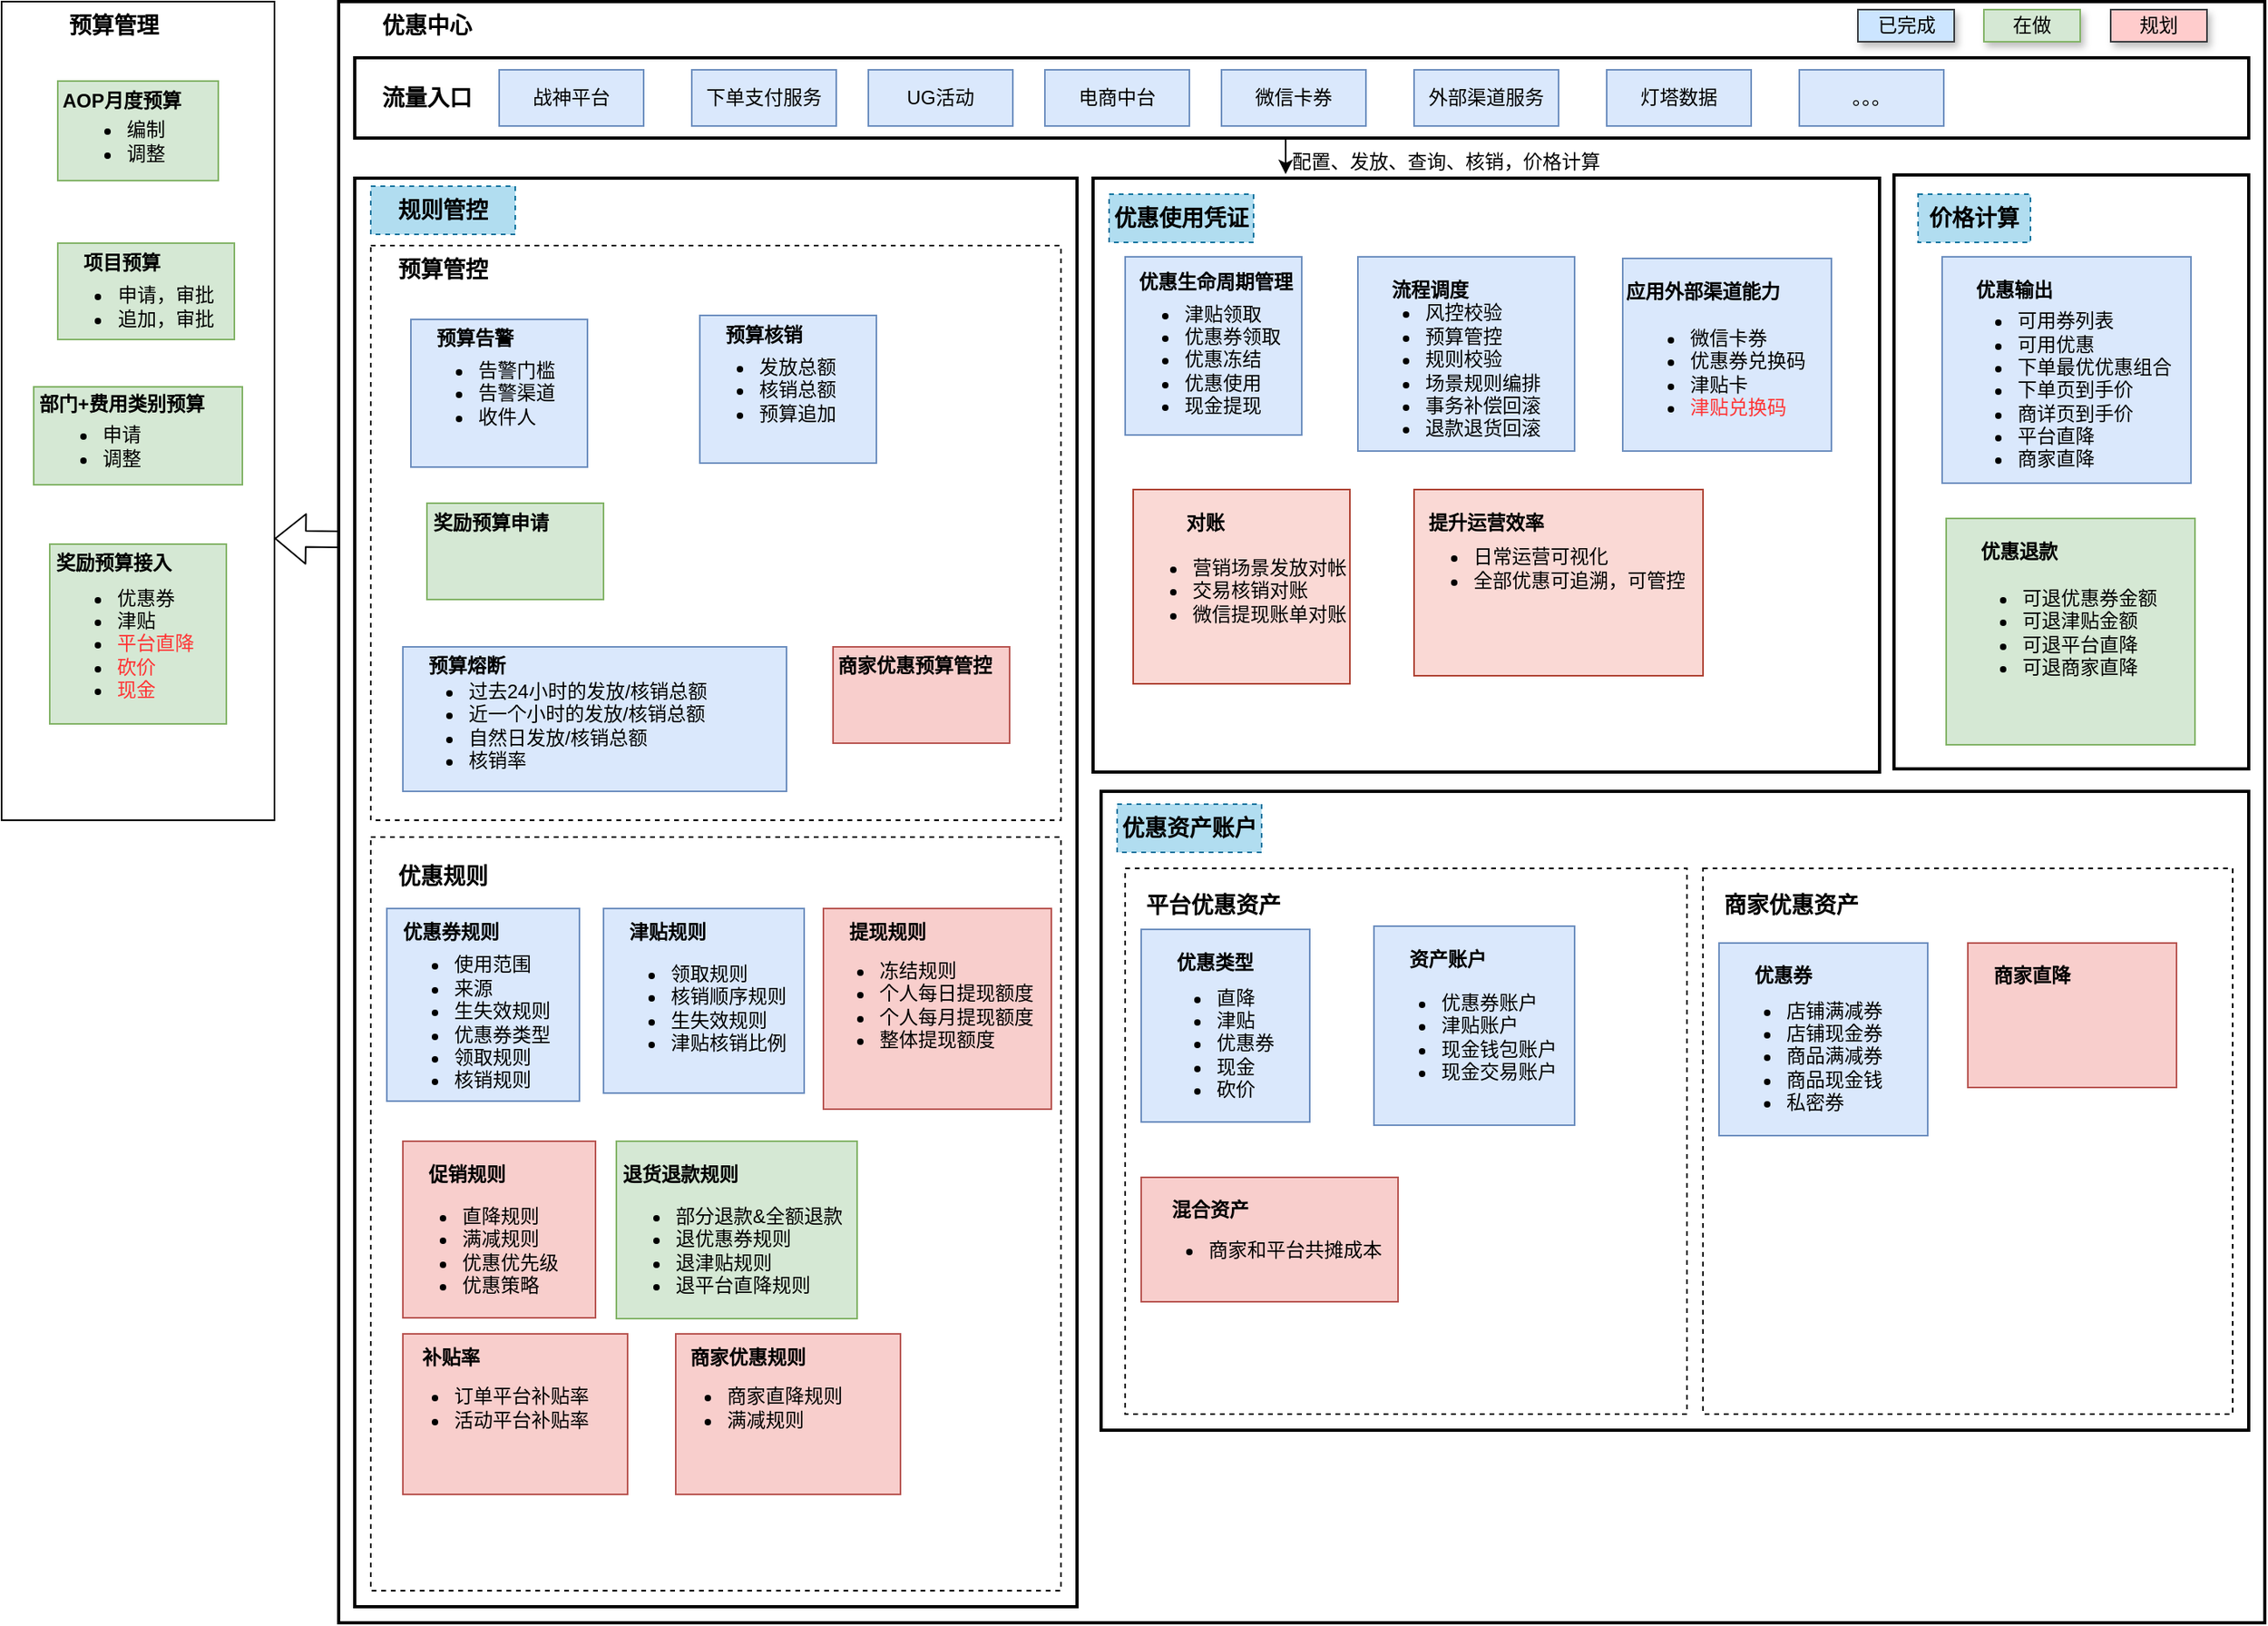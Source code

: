 <mxfile version="14.7.0" type="github" pages="6">
  <diagram id="0gMku5sTp0iM9H06Dtuo" name="优惠中心业务架构">
    <mxGraphModel dx="2275" dy="807" grid="1" gridSize="10" guides="1" tooltips="1" connect="1" arrows="1" fold="1" page="1" pageScale="1" pageWidth="827" pageHeight="1169" math="0" shadow="0">
      <root>
        <mxCell id="0" />
        <mxCell id="1" parent="0" />
        <mxCell id="VTFLsFU-b_0BiPh-adE--1" value="" style="rounded=0;whiteSpace=wrap;html=1;" parent="1" vertex="1">
          <mxGeometry x="-90" y="80" width="170" height="510" as="geometry" />
        </mxCell>
        <mxCell id="jgpEuyPaL84JSYdbX6UQ-162" value="" style="rounded=0;whiteSpace=wrap;html=1;strokeWidth=2;" parent="1" vertex="1">
          <mxGeometry x="120" y="80" width="1200" height="1010" as="geometry" />
        </mxCell>
        <mxCell id="jgpEuyPaL84JSYdbX6UQ-123" value="" style="rounded=0;whiteSpace=wrap;html=1;strokeWidth=2;" parent="1" vertex="1">
          <mxGeometry x="595" y="572" width="715" height="398" as="geometry" />
        </mxCell>
        <mxCell id="jgpEuyPaL84JSYdbX6UQ-146" value="" style="rounded=0;whiteSpace=wrap;html=1;dashed=1;" parent="1" vertex="1">
          <mxGeometry x="970" y="620" width="330" height="340" as="geometry" />
        </mxCell>
        <mxCell id="jgpEuyPaL84JSYdbX6UQ-142" value="" style="rounded=0;whiteSpace=wrap;html=1;dashed=1;" parent="1" vertex="1">
          <mxGeometry x="610" y="620" width="350" height="340" as="geometry" />
        </mxCell>
        <mxCell id="jgpEuyPaL84JSYdbX6UQ-121" value="" style="rounded=0;whiteSpace=wrap;html=1;strokeWidth=2;" parent="1" vertex="1">
          <mxGeometry x="130" y="190" width="450" height="890" as="geometry" />
        </mxCell>
        <mxCell id="jgpEuyPaL84JSYdbX6UQ-136" value="" style="rounded=0;whiteSpace=wrap;html=1;dashed=1;strokeWidth=1;" parent="1" vertex="1">
          <mxGeometry x="140" y="600.5" width="430" height="469.5" as="geometry" />
        </mxCell>
        <mxCell id="jgpEuyPaL84JSYdbX6UQ-137" value="" style="rounded=0;whiteSpace=wrap;html=1;fillColor=#dae8fc;strokeColor=#6c8ebf;" parent="1" vertex="1">
          <mxGeometry x="428" y="645" width="125" height="110" as="geometry" />
        </mxCell>
        <mxCell id="jgpEuyPaL84JSYdbX6UQ-52" value="" style="rounded=0;whiteSpace=wrap;html=1;strokeWidth=2;" parent="1" vertex="1">
          <mxGeometry x="590" y="190" width="490" height="370" as="geometry" />
        </mxCell>
        <mxCell id="jgpEuyPaL84JSYdbX6UQ-4" value="" style="rounded=0;whiteSpace=wrap;html=1;strokeWidth=2;" parent="1" vertex="1">
          <mxGeometry x="130" y="115" width="1180" height="50" as="geometry" />
        </mxCell>
        <mxCell id="jgpEuyPaL84JSYdbX6UQ-7" value="&lt;font style=&quot;font-size: 14px&quot;&gt;&lt;b&gt;流量入口&lt;/b&gt;&lt;/font&gt;" style="text;html=1;strokeColor=none;fillColor=none;align=center;verticalAlign=middle;whiteSpace=wrap;rounded=0;dashed=1;" parent="1" vertex="1">
          <mxGeometry x="140" y="125" width="70" height="30" as="geometry" />
        </mxCell>
        <mxCell id="jgpEuyPaL84JSYdbX6UQ-8" value="战神平台" style="rounded=0;whiteSpace=wrap;html=1;fillColor=#dae8fc;strokeColor=#6c8ebf;" parent="1" vertex="1">
          <mxGeometry x="220" y="122.5" width="90" height="35" as="geometry" />
        </mxCell>
        <mxCell id="jgpEuyPaL84JSYdbX6UQ-9" value="下单支付服务" style="rounded=0;whiteSpace=wrap;html=1;fillColor=#dae8fc;strokeColor=#6c8ebf;" parent="1" vertex="1">
          <mxGeometry x="340" y="122.5" width="90" height="35" as="geometry" />
        </mxCell>
        <mxCell id="jgpEuyPaL84JSYdbX6UQ-10" value="UG活动" style="rounded=0;whiteSpace=wrap;html=1;fillColor=#dae8fc;strokeColor=#6c8ebf;" parent="1" vertex="1">
          <mxGeometry x="450" y="122.5" width="90" height="35" as="geometry" />
        </mxCell>
        <mxCell id="jgpEuyPaL84JSYdbX6UQ-11" value="电商中台" style="rounded=0;whiteSpace=wrap;html=1;fillColor=#dae8fc;strokeColor=#6c8ebf;" parent="1" vertex="1">
          <mxGeometry x="560" y="122.5" width="90" height="35" as="geometry" />
        </mxCell>
        <mxCell id="jgpEuyPaL84JSYdbX6UQ-12" value="微信卡券" style="rounded=0;whiteSpace=wrap;html=1;fillColor=#dae8fc;strokeColor=#6c8ebf;" parent="1" vertex="1">
          <mxGeometry x="670" y="122.5" width="90" height="35" as="geometry" />
        </mxCell>
        <mxCell id="jgpEuyPaL84JSYdbX6UQ-13" value="外部渠道服务" style="rounded=0;whiteSpace=wrap;html=1;fillColor=#dae8fc;strokeColor=#6c8ebf;" parent="1" vertex="1">
          <mxGeometry x="790" y="122.5" width="90" height="35" as="geometry" />
        </mxCell>
        <mxCell id="jgpEuyPaL84JSYdbX6UQ-14" value="灯塔数据" style="rounded=0;whiteSpace=wrap;html=1;fillColor=#dae8fc;strokeColor=#6c8ebf;" parent="1" vertex="1">
          <mxGeometry x="910" y="122.5" width="90" height="35" as="geometry" />
        </mxCell>
        <mxCell id="jgpEuyPaL84JSYdbX6UQ-15" value="。。。" style="rounded=0;whiteSpace=wrap;html=1;fillColor=#dae8fc;strokeColor=#6c8ebf;" parent="1" vertex="1">
          <mxGeometry x="1030" y="122.5" width="90" height="35" as="geometry" />
        </mxCell>
        <mxCell id="jgpEuyPaL84JSYdbX6UQ-17" value="" style="rounded=0;whiteSpace=wrap;html=1;dashed=1;strokeWidth=1;" parent="1" vertex="1">
          <mxGeometry x="140" y="232" width="430" height="358" as="geometry" />
        </mxCell>
        <mxCell id="jgpEuyPaL84JSYdbX6UQ-18" value="" style="rounded=0;whiteSpace=wrap;html=1;strokeWidth=2;" parent="1" vertex="1">
          <mxGeometry x="1089" y="188" width="221" height="370" as="geometry" />
        </mxCell>
        <mxCell id="jgpEuyPaL84JSYdbX6UQ-20" value="&lt;font style=&quot;font-size: 14px&quot;&gt;&lt;b&gt;预算管控&lt;/b&gt;&lt;/font&gt;" style="text;html=1;strokeColor=none;fillColor=none;align=center;verticalAlign=middle;whiteSpace=wrap;rounded=0;dashed=1;" parent="1" vertex="1">
          <mxGeometry x="150" y="232" width="70" height="30" as="geometry" />
        </mxCell>
        <mxCell id="jgpEuyPaL84JSYdbX6UQ-21" value="&lt;font style=&quot;font-size: 14px&quot;&gt;&lt;b&gt;优惠使用凭证&lt;/b&gt;&lt;/font&gt;" style="text;html=1;align=center;verticalAlign=middle;whiteSpace=wrap;rounded=0;dashed=1;fillColor=#b1ddf0;strokeColor=#10739e;" parent="1" vertex="1">
          <mxGeometry x="600" y="200" width="90" height="30" as="geometry" />
        </mxCell>
        <mxCell id="jgpEuyPaL84JSYdbX6UQ-22" value="&lt;font style=&quot;font-size: 14px&quot;&gt;&lt;b&gt;价格计算&lt;/b&gt;&lt;/font&gt;" style="text;html=1;align=center;verticalAlign=middle;whiteSpace=wrap;rounded=0;dashed=1;fillColor=#b1ddf0;strokeColor=#10739e;" parent="1" vertex="1">
          <mxGeometry x="1104" y="200" width="70" height="30" as="geometry" />
        </mxCell>
        <mxCell id="jgpEuyPaL84JSYdbX6UQ-24" value="&lt;span style=&quot;font-size: 14px&quot;&gt;&lt;b&gt;平台优惠资产&lt;/b&gt;&lt;/span&gt;" style="text;html=1;strokeColor=none;fillColor=none;align=center;verticalAlign=middle;whiteSpace=wrap;rounded=0;dashed=1;" parent="1" vertex="1">
          <mxGeometry x="620" y="628" width="90" height="30" as="geometry" />
        </mxCell>
        <mxCell id="jgpEuyPaL84JSYdbX6UQ-28" value="" style="rounded=0;whiteSpace=wrap;html=1;fillColor=#d5e8d4;strokeColor=#82b366;" parent="1" vertex="1">
          <mxGeometry x="-55" y="129.5" width="100" height="62" as="geometry" />
        </mxCell>
        <mxCell id="jgpEuyPaL84JSYdbX6UQ-29" value="&lt;b&gt;AOP月度预算&lt;/b&gt;" style="text;html=1;strokeColor=none;fillColor=none;align=center;verticalAlign=middle;whiteSpace=wrap;rounded=0;" parent="1" vertex="1">
          <mxGeometry x="-55" y="131.5" width="80" height="20" as="geometry" />
        </mxCell>
        <mxCell id="jgpEuyPaL84JSYdbX6UQ-30" value="&lt;ul&gt;&lt;li&gt;编制&lt;/li&gt;&lt;li&gt;调整&lt;/li&gt;&lt;/ul&gt;" style="text;html=1;strokeColor=none;fillColor=none;align=center;verticalAlign=middle;whiteSpace=wrap;rounded=0;" parent="1" vertex="1">
          <mxGeometry x="-55" y="151.5" width="70" height="30" as="geometry" />
        </mxCell>
        <mxCell id="jgpEuyPaL84JSYdbX6UQ-32" value="" style="rounded=0;whiteSpace=wrap;html=1;fillColor=#d5e8d4;strokeColor=#82b366;" parent="1" vertex="1">
          <mxGeometry x="-55" y="230.5" width="110" height="60" as="geometry" />
        </mxCell>
        <mxCell id="jgpEuyPaL84JSYdbX6UQ-33" value="&lt;b&gt;项目预算&lt;/b&gt;" style="text;html=1;strokeColor=none;fillColor=none;align=center;verticalAlign=middle;whiteSpace=wrap;rounded=0;" parent="1" vertex="1">
          <mxGeometry x="-55" y="232.5" width="80" height="20" as="geometry" />
        </mxCell>
        <mxCell id="jgpEuyPaL84JSYdbX6UQ-34" value="&lt;ul&gt;&lt;li&gt;申请，审批&lt;/li&gt;&lt;li&gt;追加，审批&lt;/li&gt;&lt;/ul&gt;" style="text;html=1;strokeColor=none;fillColor=none;align=center;verticalAlign=middle;whiteSpace=wrap;rounded=0;" parent="1" vertex="1">
          <mxGeometry x="-65" y="252.5" width="115" height="35" as="geometry" />
        </mxCell>
        <mxCell id="jgpEuyPaL84JSYdbX6UQ-35" value="" style="rounded=0;whiteSpace=wrap;html=1;fillColor=#d5e8d4;strokeColor=#82b366;" parent="1" vertex="1">
          <mxGeometry x="-70" y="320" width="130" height="61" as="geometry" />
        </mxCell>
        <mxCell id="jgpEuyPaL84JSYdbX6UQ-36" value="&lt;b&gt;部门+费用类别预算&lt;/b&gt;" style="text;html=1;strokeColor=none;fillColor=none;align=center;verticalAlign=middle;whiteSpace=wrap;rounded=0;" parent="1" vertex="1">
          <mxGeometry x="-70" y="322" width="110" height="18" as="geometry" />
        </mxCell>
        <mxCell id="jgpEuyPaL84JSYdbX6UQ-37" value="&lt;ul&gt;&lt;li&gt;申请&lt;/li&gt;&lt;li&gt;调整&lt;/li&gt;&lt;/ul&gt;" style="text;html=1;strokeColor=none;fillColor=none;align=center;verticalAlign=middle;whiteSpace=wrap;rounded=0;" parent="1" vertex="1">
          <mxGeometry x="-70" y="342" width="70" height="30" as="geometry" />
        </mxCell>
        <mxCell id="jgpEuyPaL84JSYdbX6UQ-40" value="" style="rounded=0;whiteSpace=wrap;html=1;fillColor=#d5e8d4;strokeColor=#82b366;" parent="1" vertex="1">
          <mxGeometry x="-60" y="418" width="110" height="112" as="geometry" />
        </mxCell>
        <mxCell id="jgpEuyPaL84JSYdbX6UQ-41" value="&lt;b&gt;奖励预算接入&lt;/b&gt;" style="text;html=1;strokeColor=none;fillColor=none;align=center;verticalAlign=middle;whiteSpace=wrap;rounded=0;" parent="1" vertex="1">
          <mxGeometry x="-60" y="420" width="80" height="20" as="geometry" />
        </mxCell>
        <mxCell id="jgpEuyPaL84JSYdbX6UQ-42" value="&lt;ul&gt;&lt;li&gt;优惠券&lt;/li&gt;&lt;li&gt;津贴&lt;/li&gt;&lt;li&gt;&lt;font color=&quot;#ff3333&quot;&gt;平台直降&lt;/font&gt;&lt;/li&gt;&lt;li&gt;&lt;font color=&quot;#ff3333&quot;&gt;砍价&lt;/font&gt;&lt;/li&gt;&lt;li&gt;&lt;font color=&quot;#ff3333&quot;&gt;现金&lt;/font&gt;&lt;/li&gt;&lt;/ul&gt;" style="text;html=1;strokeColor=none;fillColor=none;align=left;verticalAlign=middle;whiteSpace=wrap;rounded=0;" parent="1" vertex="1">
          <mxGeometry x="-60" y="450" width="120" height="60" as="geometry" />
        </mxCell>
        <mxCell id="jgpEuyPaL84JSYdbX6UQ-43" value="" style="rounded=0;whiteSpace=wrap;html=1;fillColor=#dae8fc;strokeColor=#6c8ebf;" parent="1" vertex="1">
          <mxGeometry x="345" y="275.5" width="110" height="92" as="geometry" />
        </mxCell>
        <mxCell id="jgpEuyPaL84JSYdbX6UQ-44" value="&lt;b&gt;预算核销&lt;/b&gt;" style="text;html=1;strokeColor=none;fillColor=none;align=center;verticalAlign=middle;whiteSpace=wrap;rounded=0;" parent="1" vertex="1">
          <mxGeometry x="345" y="277.5" width="80" height="20" as="geometry" />
        </mxCell>
        <mxCell id="jgpEuyPaL84JSYdbX6UQ-45" value="&lt;ul&gt;&lt;li&gt;发放总额&lt;/li&gt;&lt;li&gt;核销总额&lt;/li&gt;&lt;li&gt;预算追加&lt;/li&gt;&lt;/ul&gt;" style="text;html=1;strokeColor=none;fillColor=none;align=left;verticalAlign=middle;whiteSpace=wrap;rounded=0;" parent="1" vertex="1">
          <mxGeometry x="340" y="291.5" width="120" height="60" as="geometry" />
        </mxCell>
        <mxCell id="jgpEuyPaL84JSYdbX6UQ-46" value="" style="rounded=0;whiteSpace=wrap;html=1;fillColor=#dae8fc;strokeColor=#6c8ebf;" parent="1" vertex="1">
          <mxGeometry x="165" y="278" width="110" height="92" as="geometry" />
        </mxCell>
        <mxCell id="jgpEuyPaL84JSYdbX6UQ-47" value="&lt;b&gt;预算告警&lt;/b&gt;" style="text;html=1;strokeColor=none;fillColor=none;align=center;verticalAlign=middle;whiteSpace=wrap;rounded=0;" parent="1" vertex="1">
          <mxGeometry x="165" y="280" width="80" height="20" as="geometry" />
        </mxCell>
        <mxCell id="jgpEuyPaL84JSYdbX6UQ-48" value="&lt;ul&gt;&lt;li&gt;告警门槛&lt;/li&gt;&lt;li&gt;告警渠道&lt;/li&gt;&lt;li&gt;收件人&lt;/li&gt;&lt;/ul&gt;" style="text;html=1;strokeColor=none;fillColor=none;align=left;verticalAlign=middle;whiteSpace=wrap;rounded=0;" parent="1" vertex="1">
          <mxGeometry x="165" y="294" width="120" height="60" as="geometry" />
        </mxCell>
        <mxCell id="jgpEuyPaL84JSYdbX6UQ-49" value="" style="rounded=0;whiteSpace=wrap;html=1;fillColor=#dae8fc;strokeColor=#6c8ebf;" parent="1" vertex="1">
          <mxGeometry x="160" y="482" width="239" height="90" as="geometry" />
        </mxCell>
        <mxCell id="jgpEuyPaL84JSYdbX6UQ-50" value="&lt;b&gt;预算熔断&lt;/b&gt;" style="text;html=1;strokeColor=none;fillColor=none;align=center;verticalAlign=middle;whiteSpace=wrap;rounded=0;" parent="1" vertex="1">
          <mxGeometry x="160" y="484" width="80" height="20" as="geometry" />
        </mxCell>
        <mxCell id="jgpEuyPaL84JSYdbX6UQ-51" value="&lt;ul&gt;&lt;li&gt;过去24小时的发放/核销总额&lt;/li&gt;&lt;li&gt;近一个小时的发放/核销总额&lt;/li&gt;&lt;li&gt;自然日发放/核销总额&lt;/li&gt;&lt;li&gt;核销率&lt;/li&gt;&lt;/ul&gt;" style="text;html=1;strokeColor=none;fillColor=none;align=left;verticalAlign=middle;whiteSpace=wrap;rounded=0;" parent="1" vertex="1">
          <mxGeometry x="159" y="504" width="199" height="54" as="geometry" />
        </mxCell>
        <mxCell id="jgpEuyPaL84JSYdbX6UQ-53" value="" style="rounded=0;whiteSpace=wrap;html=1;fillColor=#dae8fc;strokeColor=#6c8ebf;" parent="1" vertex="1">
          <mxGeometry x="610" y="239" width="110" height="111" as="geometry" />
        </mxCell>
        <mxCell id="jgpEuyPaL84JSYdbX6UQ-54" value="&lt;b&gt;优惠生命周期管理&lt;/b&gt;" style="text;html=1;strokeColor=none;fillColor=none;align=center;verticalAlign=middle;whiteSpace=wrap;rounded=0;" parent="1" vertex="1">
          <mxGeometry x="613.5" y="245" width="105" height="20" as="geometry" />
        </mxCell>
        <mxCell id="jgpEuyPaL84JSYdbX6UQ-55" value="&lt;ul&gt;&lt;li&gt;津贴领取&lt;/li&gt;&lt;li&gt;优惠券领取&lt;/li&gt;&lt;li&gt;优惠冻结&lt;/li&gt;&lt;li&gt;优惠使用&lt;/li&gt;&lt;li&gt;现金提现&lt;/li&gt;&lt;/ul&gt;" style="text;html=1;strokeColor=none;fillColor=none;align=left;verticalAlign=middle;whiteSpace=wrap;rounded=0;" parent="1" vertex="1">
          <mxGeometry x="605" y="273" width="120" height="60" as="geometry" />
        </mxCell>
        <mxCell id="jgpEuyPaL84JSYdbX6UQ-56" value="" style="rounded=0;whiteSpace=wrap;html=1;fillColor=#dae8fc;strokeColor=#6c8ebf;" parent="1" vertex="1">
          <mxGeometry x="755" y="239" width="135" height="121" as="geometry" />
        </mxCell>
        <mxCell id="jgpEuyPaL84JSYdbX6UQ-57" value="&lt;b&gt;流程调度&lt;/b&gt;" style="text;html=1;strokeColor=none;fillColor=none;align=center;verticalAlign=middle;whiteSpace=wrap;rounded=0;" parent="1" vertex="1">
          <mxGeometry x="760" y="249.5" width="80" height="20" as="geometry" />
        </mxCell>
        <mxCell id="jgpEuyPaL84JSYdbX6UQ-58" value="&lt;ul&gt;&lt;li&gt;风控校验&lt;/li&gt;&lt;li&gt;预算管控&lt;/li&gt;&lt;li&gt;规则校验&lt;/li&gt;&lt;li&gt;场景规则编排&lt;/li&gt;&lt;li&gt;事务补偿回滚&lt;/li&gt;&lt;li&gt;退款退货回滚&lt;/li&gt;&lt;/ul&gt;" style="text;html=1;strokeColor=none;fillColor=none;align=left;verticalAlign=middle;whiteSpace=wrap;rounded=0;" parent="1" vertex="1">
          <mxGeometry x="755" y="279.5" width="120" height="60" as="geometry" />
        </mxCell>
        <mxCell id="jgpEuyPaL84JSYdbX6UQ-59" value="" style="rounded=0;whiteSpace=wrap;html=1;fillColor=#dae8fc;strokeColor=#6c8ebf;" parent="1" vertex="1">
          <mxGeometry x="1119" y="239" width="155" height="141" as="geometry" />
        </mxCell>
        <mxCell id="jgpEuyPaL84JSYdbX6UQ-60" value="&lt;b&gt;优惠输出&lt;/b&gt;" style="text;html=1;strokeColor=none;fillColor=none;align=center;verticalAlign=middle;whiteSpace=wrap;rounded=0;" parent="1" vertex="1">
          <mxGeometry x="1124" y="249.5" width="80" height="20" as="geometry" />
        </mxCell>
        <mxCell id="jgpEuyPaL84JSYdbX6UQ-61" value="&lt;ul&gt;&lt;li&gt;可用券列表&lt;/li&gt;&lt;li&gt;可用优惠&lt;/li&gt;&lt;li&gt;下单最优优惠组合&lt;/li&gt;&lt;li&gt;下单页到手价&lt;/li&gt;&lt;li&gt;商详页到手价&lt;/li&gt;&lt;li&gt;平台直降&lt;/li&gt;&lt;li&gt;商家直降&lt;/li&gt;&lt;/ul&gt;" style="text;html=1;strokeColor=none;fillColor=none;align=left;verticalAlign=middle;whiteSpace=wrap;rounded=0;" parent="1" vertex="1">
          <mxGeometry x="1124" y="273" width="160" height="97" as="geometry" />
        </mxCell>
        <mxCell id="jgpEuyPaL84JSYdbX6UQ-62" value="" style="rounded=0;whiteSpace=wrap;html=1;fillColor=#f8cecc;strokeColor=#b85450;" parent="1" vertex="1">
          <mxGeometry x="160" y="910" width="140" height="100" as="geometry" />
        </mxCell>
        <mxCell id="jgpEuyPaL84JSYdbX6UQ-63" value="&lt;b&gt;补贴率&lt;/b&gt;" style="text;html=1;strokeColor=none;fillColor=none;align=center;verticalAlign=middle;whiteSpace=wrap;rounded=0;" parent="1" vertex="1">
          <mxGeometry x="150" y="915" width="80" height="20" as="geometry" />
        </mxCell>
        <mxCell id="jgpEuyPaL84JSYdbX6UQ-64" value="&lt;ul&gt;&lt;li&gt;订单平台补贴率&lt;/li&gt;&lt;li&gt;活动平台补贴率&lt;/li&gt;&lt;/ul&gt;" style="text;html=1;strokeColor=none;fillColor=none;align=left;verticalAlign=middle;whiteSpace=wrap;rounded=0;" parent="1" vertex="1">
          <mxGeometry x="150" y="934" width="130" height="44" as="geometry" />
        </mxCell>
        <mxCell id="jgpEuyPaL84JSYdbX6UQ-66" value="" style="rounded=0;whiteSpace=wrap;html=1;fillColor=#d5e8d4;strokeColor=#82b366;" parent="1" vertex="1">
          <mxGeometry x="1121.5" y="402" width="155" height="141" as="geometry" />
        </mxCell>
        <mxCell id="jgpEuyPaL84JSYdbX6UQ-67" value="&lt;b&gt;优惠退款&lt;/b&gt;" style="text;html=1;strokeColor=none;fillColor=none;align=center;verticalAlign=middle;whiteSpace=wrap;rounded=0;" parent="1" vertex="1">
          <mxGeometry x="1126.5" y="412.5" width="80" height="20" as="geometry" />
        </mxCell>
        <mxCell id="jgpEuyPaL84JSYdbX6UQ-68" value="&lt;ul&gt;&lt;li&gt;可退优惠券金额&lt;/li&gt;&lt;li&gt;可退津贴金额&lt;/li&gt;&lt;li&gt;可退平台直降&lt;/li&gt;&lt;li&gt;可退商家直降&lt;/li&gt;&lt;/ul&gt;" style="text;html=1;align=left;verticalAlign=middle;whiteSpace=wrap;rounded=0;" parent="1" vertex="1">
          <mxGeometry x="1126.5" y="432" width="160" height="81" as="geometry" />
        </mxCell>
        <mxCell id="jgpEuyPaL84JSYdbX6UQ-71" value="" style="rounded=0;whiteSpace=wrap;html=1;fillColor=#dae8fc;strokeColor=#6c8ebf;" parent="1" vertex="1">
          <mxGeometry x="620" y="658" width="105" height="120" as="geometry" />
        </mxCell>
        <mxCell id="jgpEuyPaL84JSYdbX6UQ-72" value="&lt;b&gt;优惠类型&lt;/b&gt;" style="text;html=1;strokeColor=none;fillColor=none;align=center;verticalAlign=middle;whiteSpace=wrap;rounded=0;" parent="1" vertex="1">
          <mxGeometry x="625" y="668.5" width="82" height="20.5" as="geometry" />
        </mxCell>
        <mxCell id="jgpEuyPaL84JSYdbX6UQ-73" value="&lt;ul&gt;&lt;li&gt;直降&lt;/li&gt;&lt;li&gt;津贴&lt;/li&gt;&lt;li&gt;优惠券&lt;/li&gt;&lt;li&gt;现金&lt;/li&gt;&lt;li&gt;砍价&lt;/li&gt;&lt;/ul&gt;" style="text;html=1;strokeColor=none;fillColor=none;align=left;verticalAlign=middle;whiteSpace=wrap;rounded=0;" parent="1" vertex="1">
          <mxGeometry x="625" y="688" width="160" height="81" as="geometry" />
        </mxCell>
        <mxCell id="jgpEuyPaL84JSYdbX6UQ-74" value="" style="rounded=0;whiteSpace=wrap;html=1;fillColor=#dae8fc;strokeColor=#6c8ebf;" parent="1" vertex="1">
          <mxGeometry x="150" y="645" width="120" height="120" as="geometry" />
        </mxCell>
        <mxCell id="jgpEuyPaL84JSYdbX6UQ-75" value="&lt;b&gt;优惠券规则&lt;/b&gt;" style="text;html=1;strokeColor=none;fillColor=none;align=center;verticalAlign=middle;whiteSpace=wrap;rounded=0;" parent="1" vertex="1">
          <mxGeometry x="150" y="649.5" width="80" height="20" as="geometry" />
        </mxCell>
        <mxCell id="jgpEuyPaL84JSYdbX6UQ-76" value="&lt;ul&gt;&lt;li&gt;使用范围&lt;/li&gt;&lt;li&gt;来源&lt;/li&gt;&lt;li&gt;生失效规则&lt;/li&gt;&lt;li&gt;优惠券类型&lt;/li&gt;&lt;li&gt;领取规则&lt;/li&gt;&lt;li&gt;核销规则&lt;/li&gt;&lt;/ul&gt;" style="text;html=1;strokeColor=none;fillColor=none;align=left;verticalAlign=middle;whiteSpace=wrap;rounded=0;" parent="1" vertex="1">
          <mxGeometry x="150" y="675.5" width="160" height="81" as="geometry" />
        </mxCell>
        <mxCell id="jgpEuyPaL84JSYdbX6UQ-82" value="" style="rounded=0;whiteSpace=wrap;html=1;fillColor=#dae8fc;strokeColor=#6c8ebf;" parent="1" vertex="1">
          <mxGeometry x="920" y="240" width="130" height="120" as="geometry" />
        </mxCell>
        <mxCell id="jgpEuyPaL84JSYdbX6UQ-83" value="&lt;b&gt;应用外部渠道能力&lt;/b&gt;" style="text;html=1;strokeColor=none;fillColor=none;align=center;verticalAlign=middle;whiteSpace=wrap;rounded=0;" parent="1" vertex="1">
          <mxGeometry x="920" y="250.5" width="100" height="20" as="geometry" />
        </mxCell>
        <mxCell id="jgpEuyPaL84JSYdbX6UQ-84" value="&lt;ul&gt;&lt;li&gt;微信卡券&lt;/li&gt;&lt;li&gt;优惠券兑换码&lt;/li&gt;&lt;li&gt;津贴卡&lt;/li&gt;&lt;li&gt;&lt;font color=&quot;#ff3333&quot;&gt;津贴兑换码&lt;/font&gt;&lt;/li&gt;&lt;/ul&gt;" style="text;html=1;strokeColor=none;fillColor=none;align=left;verticalAlign=middle;whiteSpace=wrap;rounded=0;" parent="1" vertex="1">
          <mxGeometry x="920" y="270" width="160" height="81" as="geometry" />
        </mxCell>
        <mxCell id="jgpEuyPaL84JSYdbX6UQ-94" value="" style="rounded=0;whiteSpace=wrap;html=1;fillColor=#dae8fc;strokeColor=#6c8ebf;" parent="1" vertex="1">
          <mxGeometry x="980" y="666.5" width="130" height="120" as="geometry" />
        </mxCell>
        <mxCell id="jgpEuyPaL84JSYdbX6UQ-95" value="&lt;ul&gt;&lt;li&gt;店铺满减券&lt;/li&gt;&lt;li&gt;店铺现金券&lt;/li&gt;&lt;li&gt;商品满减券&lt;/li&gt;&lt;li&gt;商品现金钱&lt;/li&gt;&lt;li&gt;私密券&lt;/li&gt;&lt;/ul&gt;" style="text;html=1;strokeColor=none;fillColor=none;align=left;verticalAlign=middle;whiteSpace=wrap;rounded=0;" parent="1" vertex="1">
          <mxGeometry x="980" y="696.5" width="160" height="81" as="geometry" />
        </mxCell>
        <mxCell id="jgpEuyPaL84JSYdbX6UQ-96" value="&lt;b&gt;优惠券&lt;/b&gt;" style="text;html=1;strokeColor=none;fillColor=none;align=center;verticalAlign=middle;whiteSpace=wrap;rounded=0;" parent="1" vertex="1">
          <mxGeometry x="980" y="676.5" width="80" height="20" as="geometry" />
        </mxCell>
        <mxCell id="jgpEuyPaL84JSYdbX6UQ-97" value="" style="rounded=0;whiteSpace=wrap;html=1;fillColor=#f8cecc;strokeColor=#b85450;" parent="1" vertex="1">
          <mxGeometry x="1135" y="666.5" width="130" height="90" as="geometry" />
        </mxCell>
        <mxCell id="jgpEuyPaL84JSYdbX6UQ-99" value="&lt;b&gt;商家直降&lt;/b&gt;" style="text;html=1;strokeColor=none;fillColor=none;align=center;verticalAlign=middle;whiteSpace=wrap;rounded=0;" parent="1" vertex="1">
          <mxGeometry x="1135" y="676.5" width="80" height="20" as="geometry" />
        </mxCell>
        <mxCell id="jgpEuyPaL84JSYdbX6UQ-102" value="&lt;font style=&quot;font-size: 14px&quot;&gt;&lt;b&gt;优惠中心&lt;/b&gt;&lt;/font&gt;" style="text;html=1;strokeColor=none;fillColor=none;align=center;verticalAlign=middle;whiteSpace=wrap;rounded=0;dashed=1;" parent="1" vertex="1">
          <mxGeometry x="140" y="80" width="70" height="30" as="geometry" />
        </mxCell>
        <mxCell id="jgpEuyPaL84JSYdbX6UQ-106" value="配置、发放、查询、核销，价格计算" style="text;html=1;strokeColor=none;fillColor=none;align=center;verticalAlign=middle;whiteSpace=wrap;rounded=0;dashed=1;" parent="1" vertex="1">
          <mxGeometry x="710" y="165" width="200" height="30" as="geometry" />
        </mxCell>
        <mxCell id="jgpEuyPaL84JSYdbX6UQ-113" style="edgeStyle=none;rounded=0;orthogonalLoop=1;jettySize=auto;html=1;exitX=0;exitY=0;exitDx=0;exitDy=0;entryX=0;entryY=0.75;entryDx=0;entryDy=0;" parent="1" source="jgpEuyPaL84JSYdbX6UQ-106" target="jgpEuyPaL84JSYdbX6UQ-106" edge="1">
          <mxGeometry relative="1" as="geometry" />
        </mxCell>
        <mxCell id="jgpEuyPaL84JSYdbX6UQ-115" style="edgeStyle=none;rounded=0;orthogonalLoop=1;jettySize=auto;html=1;exitX=0.5;exitY=1;exitDx=0;exitDy=0;" parent="1" edge="1">
          <mxGeometry relative="1" as="geometry">
            <mxPoint x="580" y="431" as="sourcePoint" />
            <mxPoint x="580" y="431" as="targetPoint" />
          </mxGeometry>
        </mxCell>
        <mxCell id="jgpEuyPaL84JSYdbX6UQ-119" value="" style="rounded=0;whiteSpace=wrap;html=1;fillColor=#f8cecc;strokeColor=#b85450;" parent="1" vertex="1">
          <mxGeometry x="620" y="812.5" width="160" height="77.5" as="geometry" />
        </mxCell>
        <mxCell id="jgpEuyPaL84JSYdbX6UQ-120" value="&lt;b&gt;混合资产&lt;/b&gt;" style="text;html=1;strokeColor=none;fillColor=none;align=center;verticalAlign=middle;whiteSpace=wrap;rounded=0;" parent="1" vertex="1">
          <mxGeometry x="622.5" y="822.5" width="80" height="20" as="geometry" />
        </mxCell>
        <mxCell id="jgpEuyPaL84JSYdbX6UQ-124" value="&lt;span style=&quot;font-size: 14px&quot;&gt;&lt;b&gt;优惠规则&lt;/b&gt;&lt;/span&gt;" style="text;html=1;strokeColor=none;fillColor=none;align=center;verticalAlign=middle;whiteSpace=wrap;rounded=0;dashed=1;" parent="1" vertex="1">
          <mxGeometry x="150" y="610" width="70" height="30" as="geometry" />
        </mxCell>
        <mxCell id="jgpEuyPaL84JSYdbX6UQ-125" value="" style="rounded=0;whiteSpace=wrap;html=1;fillColor=#dae8fc;strokeColor=#6c8ebf;" parent="1" vertex="1">
          <mxGeometry x="285" y="645" width="125" height="115" as="geometry" />
        </mxCell>
        <mxCell id="jgpEuyPaL84JSYdbX6UQ-126" value="&lt;b&gt;津贴规则&lt;/b&gt;" style="text;html=1;strokeColor=none;fillColor=none;align=center;verticalAlign=middle;whiteSpace=wrap;rounded=0;" parent="1" vertex="1">
          <mxGeometry x="285" y="649.5" width="80" height="20" as="geometry" />
        </mxCell>
        <mxCell id="jgpEuyPaL84JSYdbX6UQ-127" value="&lt;ul&gt;&lt;li&gt;领取规则&lt;/li&gt;&lt;li&gt;核销顺序规则&lt;/li&gt;&lt;li&gt;生失效规则&lt;/li&gt;&lt;li&gt;津贴核销比例&lt;/li&gt;&lt;/ul&gt;" style="text;html=1;strokeColor=none;fillColor=none;align=left;verticalAlign=middle;whiteSpace=wrap;rounded=0;" parent="1" vertex="1">
          <mxGeometry x="285" y="664.5" width="115" height="85" as="geometry" />
        </mxCell>
        <mxCell id="jgpEuyPaL84JSYdbX6UQ-129" value="" style="rounded=0;whiteSpace=wrap;html=1;fillColor=#f8cecc;strokeColor=#b85450;" parent="1" vertex="1">
          <mxGeometry x="160" y="790" width="120" height="110" as="geometry" />
        </mxCell>
        <mxCell id="jgpEuyPaL84JSYdbX6UQ-131" value="&lt;b&gt;促销规则&lt;/b&gt;" style="text;html=1;strokeColor=none;fillColor=none;align=center;verticalAlign=middle;whiteSpace=wrap;rounded=0;" parent="1" vertex="1">
          <mxGeometry x="160" y="800.5" width="80" height="20" as="geometry" />
        </mxCell>
        <mxCell id="jgpEuyPaL84JSYdbX6UQ-132" value="&lt;ul&gt;&lt;li&gt;直降规则&lt;/li&gt;&lt;li&gt;满减规则&lt;/li&gt;&lt;li&gt;优惠优先级&lt;/li&gt;&lt;li&gt;优惠策略&lt;/li&gt;&lt;/ul&gt;" style="text;html=1;strokeColor=none;fillColor=none;align=left;verticalAlign=middle;whiteSpace=wrap;rounded=0;" parent="1" vertex="1">
          <mxGeometry x="155" y="815" width="115" height="85" as="geometry" />
        </mxCell>
        <mxCell id="jgpEuyPaL84JSYdbX6UQ-133" value="" style="rounded=0;whiteSpace=wrap;html=1;fillColor=#d5e8d4;strokeColor=#82b366;" parent="1" vertex="1">
          <mxGeometry x="293" y="790" width="150" height="110.5" as="geometry" />
        </mxCell>
        <mxCell id="jgpEuyPaL84JSYdbX6UQ-134" value="&lt;b&gt;退货退款规则&lt;/b&gt;" style="text;html=1;strokeColor=none;fillColor=none;align=center;verticalAlign=middle;whiteSpace=wrap;rounded=0;" parent="1" vertex="1">
          <mxGeometry x="293" y="800.5" width="80" height="20" as="geometry" />
        </mxCell>
        <mxCell id="jgpEuyPaL84JSYdbX6UQ-135" value="&lt;ul&gt;&lt;li&gt;部分退款&amp;amp;全额退款&lt;/li&gt;&lt;li&gt;退优惠券规则&lt;/li&gt;&lt;li&gt;退津贴规则&lt;/li&gt;&lt;li&gt;退平台直降规则&lt;/li&gt;&lt;/ul&gt;" style="text;html=1;strokeColor=none;fillColor=none;align=left;verticalAlign=middle;whiteSpace=wrap;rounded=0;" parent="1" vertex="1">
          <mxGeometry x="288" y="815" width="155" height="85" as="geometry" />
        </mxCell>
        <mxCell id="jgpEuyPaL84JSYdbX6UQ-138" value="" style="rounded=0;whiteSpace=wrap;html=1;fillColor=#f8cecc;strokeColor=#b85450;" parent="1" vertex="1">
          <mxGeometry x="422" y="645" width="142" height="125" as="geometry" />
        </mxCell>
        <mxCell id="jgpEuyPaL84JSYdbX6UQ-139" value="&lt;b&gt;提现规则&lt;/b&gt;" style="text;html=1;strokeColor=none;fillColor=none;align=center;verticalAlign=middle;whiteSpace=wrap;rounded=0;" parent="1" vertex="1">
          <mxGeometry x="422" y="650" width="80" height="20" as="geometry" />
        </mxCell>
        <mxCell id="jgpEuyPaL84JSYdbX6UQ-140" value="&lt;ul&gt;&lt;li&gt;冻结规则&lt;/li&gt;&lt;li&gt;个人每日提现额度&lt;/li&gt;&lt;li&gt;个人每月提现额度&lt;/li&gt;&lt;li&gt;整体提现额度&lt;/li&gt;&lt;/ul&gt;" style="text;html=1;strokeColor=none;fillColor=none;align=left;verticalAlign=middle;whiteSpace=wrap;rounded=0;" parent="1" vertex="1">
          <mxGeometry x="415.25" y="658" width="138.5" height="94" as="geometry" />
        </mxCell>
        <mxCell id="jgpEuyPaL84JSYdbX6UQ-141" value="&lt;font style=&quot;font-size: 14px&quot;&gt;&lt;b&gt;优惠资产账户&lt;/b&gt;&lt;/font&gt;" style="text;html=1;align=center;verticalAlign=middle;whiteSpace=wrap;rounded=0;dashed=1;fillColor=#b1ddf0;strokeColor=#10739e;" parent="1" vertex="1">
          <mxGeometry x="605" y="580" width="90" height="30" as="geometry" />
        </mxCell>
        <mxCell id="jgpEuyPaL84JSYdbX6UQ-143" value="" style="rounded=0;whiteSpace=wrap;html=1;fillColor=#dae8fc;strokeColor=#6c8ebf;" parent="1" vertex="1">
          <mxGeometry x="765" y="656" width="125" height="124" as="geometry" />
        </mxCell>
        <mxCell id="jgpEuyPaL84JSYdbX6UQ-144" value="&lt;b&gt;资产账户&lt;/b&gt;" style="text;html=1;strokeColor=none;fillColor=none;align=center;verticalAlign=middle;whiteSpace=wrap;rounded=0;" parent="1" vertex="1">
          <mxGeometry x="770" y="666.5" width="82" height="20.5" as="geometry" />
        </mxCell>
        <mxCell id="jgpEuyPaL84JSYdbX6UQ-145" value="&lt;ul&gt;&lt;li&gt;优惠券账户&lt;/li&gt;&lt;li&gt;津贴账户&lt;/li&gt;&lt;li&gt;现金钱包账户&lt;/li&gt;&lt;li&gt;现金交易账户&lt;/li&gt;&lt;/ul&gt;" style="text;html=1;strokeColor=none;fillColor=none;align=left;verticalAlign=middle;whiteSpace=wrap;rounded=0;" parent="1" vertex="1">
          <mxGeometry x="765" y="684" width="160" height="81" as="geometry" />
        </mxCell>
        <mxCell id="jgpEuyPaL84JSYdbX6UQ-147" value="&lt;span style=&quot;font-size: 14px&quot;&gt;&lt;b&gt;商家优惠资产&lt;/b&gt;&lt;/span&gt;" style="text;html=1;strokeColor=none;fillColor=none;align=center;verticalAlign=middle;whiteSpace=wrap;rounded=0;dashed=1;" parent="1" vertex="1">
          <mxGeometry x="980" y="628" width="90" height="30" as="geometry" />
        </mxCell>
        <mxCell id="jgpEuyPaL84JSYdbX6UQ-148" value="&lt;ul&gt;&lt;li&gt;商家和平台共摊成本&lt;/li&gt;&lt;/ul&gt;" style="text;html=1;strokeColor=none;fillColor=none;align=left;verticalAlign=middle;whiteSpace=wrap;rounded=0;" parent="1" vertex="1">
          <mxGeometry x="620" y="837" width="160" height="41" as="geometry" />
        </mxCell>
        <mxCell id="jgpEuyPaL84JSYdbX6UQ-149" value="" style="rounded=0;whiteSpace=wrap;html=1;fillColor=#f8cecc;strokeColor=#b85450;" parent="1" vertex="1">
          <mxGeometry x="330" y="910" width="140" height="100" as="geometry" />
        </mxCell>
        <mxCell id="jgpEuyPaL84JSYdbX6UQ-150" value="&lt;b&gt;商家优惠规则&lt;/b&gt;" style="text;html=1;strokeColor=none;fillColor=none;align=center;verticalAlign=middle;whiteSpace=wrap;rounded=0;" parent="1" vertex="1">
          <mxGeometry x="335.25" y="915" width="80" height="20" as="geometry" />
        </mxCell>
        <mxCell id="jgpEuyPaL84JSYdbX6UQ-151" value="&lt;ul&gt;&lt;li&gt;商家直降规则&lt;/li&gt;&lt;li&gt;满减规则&lt;/li&gt;&lt;/ul&gt;" style="text;html=1;strokeColor=none;fillColor=none;align=left;verticalAlign=middle;whiteSpace=wrap;rounded=0;" parent="1" vertex="1">
          <mxGeometry x="320" y="934" width="130" height="44" as="geometry" />
        </mxCell>
        <mxCell id="jgpEuyPaL84JSYdbX6UQ-153" value="" style="rounded=0;whiteSpace=wrap;html=1;fillColor=#f8cecc;strokeColor=#b85450;" parent="1" vertex="1">
          <mxGeometry x="428" y="482" width="110" height="60" as="geometry" />
        </mxCell>
        <mxCell id="jgpEuyPaL84JSYdbX6UQ-154" value="&lt;b&gt;商家优惠预算管控&lt;/b&gt;" style="text;html=1;strokeColor=none;fillColor=none;align=center;verticalAlign=middle;whiteSpace=wrap;rounded=0;" parent="1" vertex="1">
          <mxGeometry x="428" y="484" width="102" height="20" as="geometry" />
        </mxCell>
        <mxCell id="jgpEuyPaL84JSYdbX6UQ-156" value="" style="rounded=0;whiteSpace=wrap;html=1;fillColor=#fad9d5;strokeColor=#ae4132;" parent="1" vertex="1">
          <mxGeometry x="615" y="384" width="135" height="121" as="geometry" />
        </mxCell>
        <mxCell id="jgpEuyPaL84JSYdbX6UQ-157" value="&lt;b&gt;对账&lt;/b&gt;" style="text;html=1;strokeColor=none;fillColor=none;align=center;verticalAlign=middle;whiteSpace=wrap;rounded=0;" parent="1" vertex="1">
          <mxGeometry x="620" y="394.5" width="80" height="20" as="geometry" />
        </mxCell>
        <mxCell id="jgpEuyPaL84JSYdbX6UQ-158" value="&lt;ul&gt;&lt;li&gt;营销场景发放对帐&lt;/li&gt;&lt;li&gt;交易核销对账&lt;/li&gt;&lt;li&gt;微信提现账单对账&lt;/li&gt;&lt;/ul&gt;" style="text;html=1;strokeColor=none;fillColor=none;align=left;verticalAlign=middle;whiteSpace=wrap;rounded=0;" parent="1" vertex="1">
          <mxGeometry x="610" y="416.5" width="140" height="60" as="geometry" />
        </mxCell>
        <mxCell id="jgpEuyPaL84JSYdbX6UQ-159" value="" style="rounded=0;whiteSpace=wrap;html=1;fillColor=#fad9d5;strokeColor=#ae4132;" parent="1" vertex="1">
          <mxGeometry x="790" y="384" width="180" height="116" as="geometry" />
        </mxCell>
        <mxCell id="jgpEuyPaL84JSYdbX6UQ-160" value="&lt;b&gt;提升运营效率&lt;/b&gt;" style="text;html=1;strokeColor=none;fillColor=none;align=center;verticalAlign=middle;whiteSpace=wrap;rounded=0;" parent="1" vertex="1">
          <mxGeometry x="795" y="394.5" width="80" height="20" as="geometry" />
        </mxCell>
        <mxCell id="jgpEuyPaL84JSYdbX6UQ-161" value="&lt;ul&gt;&lt;li&gt;日常运营可视化&lt;/li&gt;&lt;li&gt;全部优惠可追溯，可管控&lt;/li&gt;&lt;/ul&gt;" style="text;html=1;strokeColor=none;fillColor=none;align=left;verticalAlign=middle;whiteSpace=wrap;rounded=0;" parent="1" vertex="1">
          <mxGeometry x="785" y="416.5" width="185" height="33.5" as="geometry" />
        </mxCell>
        <mxCell id="LFP7ez1P5SgkBRthCc_P-1" value="已完成" style="rounded=0;whiteSpace=wrap;html=1;shadow=1;sketch=0;strokeColor=#36393d;strokeWidth=1;fillColor=#cce5ff;" parent="1" vertex="1">
          <mxGeometry x="1066.5" y="85" width="60" height="20" as="geometry" />
        </mxCell>
        <mxCell id="LFP7ez1P5SgkBRthCc_P-2" value="规划" style="rounded=0;whiteSpace=wrap;html=1;shadow=1;sketch=0;strokeColor=#36393d;strokeWidth=1;fillColor=#ffcccc;" parent="1" vertex="1">
          <mxGeometry x="1224" y="85" width="60" height="20" as="geometry" />
        </mxCell>
        <mxCell id="LFP7ez1P5SgkBRthCc_P-3" value="在做" style="rounded=0;whiteSpace=wrap;html=1;shadow=1;sketch=0;strokeColor=#82b366;strokeWidth=1;fillColor=#d5e8d4;" parent="1" vertex="1">
          <mxGeometry x="1145" y="85" width="60" height="20" as="geometry" />
        </mxCell>
        <mxCell id="LFP7ez1P5SgkBRthCc_P-4" value="&lt;font style=&quot;font-size: 14px&quot;&gt;&lt;b&gt;规则管控&lt;/b&gt;&lt;/font&gt;" style="text;html=1;align=center;verticalAlign=middle;whiteSpace=wrap;rounded=0;dashed=1;fillColor=#b1ddf0;strokeColor=#10739e;" parent="1" vertex="1">
          <mxGeometry x="140" y="195" width="90" height="30" as="geometry" />
        </mxCell>
        <mxCell id="VTFLsFU-b_0BiPh-adE--3" value="&lt;font style=&quot;font-size: 14px&quot;&gt;&lt;b&gt;预算管理&lt;/b&gt;&lt;/font&gt;" style="text;html=1;strokeColor=none;fillColor=none;align=center;verticalAlign=middle;whiteSpace=wrap;rounded=0;dashed=1;" parent="1" vertex="1">
          <mxGeometry x="-55" y="80" width="70" height="30" as="geometry" />
        </mxCell>
        <mxCell id="VTFLsFU-b_0BiPh-adE--4" value="" style="rounded=0;whiteSpace=wrap;html=1;fillColor=#d5e8d4;strokeColor=#82b366;" parent="1" vertex="1">
          <mxGeometry x="175" y="392.5" width="110" height="60" as="geometry" />
        </mxCell>
        <mxCell id="VTFLsFU-b_0BiPh-adE--5" value="&lt;b&gt;奖励预算申请&lt;/b&gt;" style="text;html=1;strokeColor=none;fillColor=none;align=center;verticalAlign=middle;whiteSpace=wrap;rounded=0;" parent="1" vertex="1">
          <mxGeometry x="175" y="394.5" width="80" height="20" as="geometry" />
        </mxCell>
        <mxCell id="jKFe07R4ye_TWFG86QXy-4" value="" style="shape=flexArrow;endArrow=classic;html=1;" parent="1" edge="1">
          <mxGeometry width="50" height="50" relative="1" as="geometry">
            <mxPoint x="120" y="415" as="sourcePoint" />
            <mxPoint x="80" y="414.5" as="targetPoint" />
          </mxGeometry>
        </mxCell>
      </root>
    </mxGraphModel>
  </diagram>
  <diagram id="0sbTRB2EoLqA_RBoKl3M" name="价格场景">
    <mxGraphModel dx="1128" dy="789" grid="1" gridSize="10" guides="1" tooltips="1" connect="1" arrows="1" fold="1" page="1" pageScale="1" pageWidth="827" pageHeight="1169" math="0" shadow="0">
      <root>
        <mxCell id="8sXxxHaNAn2oleYn57ye-0" />
        <mxCell id="8sXxxHaNAn2oleYn57ye-1" parent="8sXxxHaNAn2oleYn57ye-0" />
        <mxCell id="8sXxxHaNAn2oleYn57ye-2" value="" style="shape=table;html=1;whiteSpace=wrap;startSize=0;container=1;collapsible=0;childLayout=tableLayout;fontStyle=1;strokeWidth=2;" parent="8sXxxHaNAn2oleYn57ye-1" vertex="1">
          <mxGeometry x="110" y="131" width="1010" height="708" as="geometry" />
        </mxCell>
        <mxCell id="8sXxxHaNAn2oleYn57ye-3" value="" style="shape=partialRectangle;html=1;whiteSpace=wrap;collapsible=0;dropTarget=0;pointerEvents=0;fillColor=none;top=0;left=0;bottom=0;right=0;points=[[0,0.5],[1,0.5]];portConstraint=eastwest;fontStyle=1;strokeWidth=2;strokeColor=#FF3333;" parent="8sXxxHaNAn2oleYn57ye-2" vertex="1">
          <mxGeometry width="1010" height="102" as="geometry" />
        </mxCell>
        <mxCell id="8sXxxHaNAn2oleYn57ye-4" value="" style="shape=partialRectangle;html=1;whiteSpace=wrap;connectable=0;overflow=hidden;fillColor=none;top=0;left=0;bottom=0;right=0;fontStyle=1;strokeWidth=2;" parent="8sXxxHaNAn2oleYn57ye-3" vertex="1">
          <mxGeometry width="175" height="102" as="geometry" />
        </mxCell>
        <mxCell id="8sXxxHaNAn2oleYn57ye-5" value="优惠券" style="shape=partialRectangle;html=1;whiteSpace=wrap;connectable=0;overflow=hidden;fillColor=#d5e8d4;top=0;left=0;bottom=0;right=0;fontStyle=1;strokeWidth=2;strokeColor=#1A1A1A;" parent="8sXxxHaNAn2oleYn57ye-3" vertex="1">
          <mxGeometry x="175" width="173" height="102" as="geometry" />
        </mxCell>
        <mxCell id="8sXxxHaNAn2oleYn57ye-86" value="津贴" style="shape=partialRectangle;html=1;whiteSpace=wrap;connectable=0;overflow=hidden;fillColor=#d5e8d4;top=0;left=0;bottom=0;right=0;fontStyle=1;strokeColor=#82b366;strokeWidth=2;" parent="8sXxxHaNAn2oleYn57ye-3" vertex="1">
          <mxGeometry x="348" width="176" height="102" as="geometry" />
        </mxCell>
        <mxCell id="8sXxxHaNAn2oleYn57ye-6" value="平台直降" style="shape=partialRectangle;html=1;whiteSpace=wrap;connectable=0;overflow=hidden;fillColor=#d5e8d4;top=0;left=0;bottom=0;right=0;fontStyle=1;strokeColor=#82b366;strokeWidth=2;" parent="8sXxxHaNAn2oleYn57ye-3" vertex="1">
          <mxGeometry x="524" width="206" height="102" as="geometry" />
        </mxCell>
        <mxCell id="8sXxxHaNAn2oleYn57ye-119" value="到手价" style="shape=partialRectangle;html=1;whiteSpace=wrap;connectable=0;overflow=hidden;fillColor=#d5e8d4;top=0;left=0;bottom=0;right=0;fontStyle=1;strokeWidth=2;shadow=1;sketch=0;expand=1;recursiveResize=1;allowArrows=1;" parent="8sXxxHaNAn2oleYn57ye-3" vertex="1">
          <mxGeometry x="730" width="140" height="102" as="geometry" />
        </mxCell>
        <mxCell id="3KED9tOdqa9SnVm6aT1U-5" value="新的优惠(现金红包)" style="shape=partialRectangle;html=1;whiteSpace=wrap;connectable=0;overflow=hidden;fillColor=#d5e8d4;top=0;left=0;bottom=0;right=0;fontStyle=1;strokeWidth=2;shadow=1;sketch=0;expand=1;recursiveResize=1;allowArrows=1;" parent="8sXxxHaNAn2oleYn57ye-3" vertex="1">
          <mxGeometry x="870" width="140" height="102" as="geometry" />
        </mxCell>
        <mxCell id="8sXxxHaNAn2oleYn57ye-108" style="shape=partialRectangle;html=1;whiteSpace=wrap;collapsible=0;dropTarget=0;pointerEvents=0;fillColor=none;top=0;left=0;bottom=0;right=0;points=[[0,0.5],[1,0.5]];portConstraint=eastwest;fontStyle=1;strokeWidth=2;" parent="8sXxxHaNAn2oleYn57ye-2" vertex="1">
          <mxGeometry y="102" width="1010" height="100" as="geometry" />
        </mxCell>
        <mxCell id="8sXxxHaNAn2oleYn57ye-109" value="推荐页未登陆态" style="shape=partialRectangle;html=1;whiteSpace=wrap;connectable=0;overflow=hidden;fillColor=#dae8fc;top=0;left=0;bottom=0;right=0;fontStyle=1;strokeColor=#6c8ebf;strokeWidth=2;" parent="8sXxxHaNAn2oleYn57ye-108" vertex="1">
          <mxGeometry width="175" height="100" as="geometry" />
        </mxCell>
        <mxCell id="8sXxxHaNAn2oleYn57ye-110" style="shape=partialRectangle;html=1;whiteSpace=wrap;connectable=0;overflow=hidden;fillColor=none;top=0;left=0;bottom=0;right=0;fontStyle=1;strokeWidth=2;" parent="8sXxxHaNAn2oleYn57ye-108" vertex="1">
          <mxGeometry x="175" width="173" height="100" as="geometry" />
        </mxCell>
        <mxCell id="8sXxxHaNAn2oleYn57ye-111" style="shape=partialRectangle;html=1;whiteSpace=wrap;connectable=0;overflow=hidden;fillColor=none;top=0;left=0;bottom=0;right=0;fontStyle=1;strokeWidth=2;" parent="8sXxxHaNAn2oleYn57ye-108" vertex="1">
          <mxGeometry x="348" width="176" height="100" as="geometry" />
        </mxCell>
        <mxCell id="8sXxxHaNAn2oleYn57ye-112" value="&lt;ul&gt;&lt;li&gt;有活动为活动价，否则团购价&lt;/li&gt;&lt;/ul&gt;" style="shape=partialRectangle;html=1;whiteSpace=wrap;connectable=0;overflow=hidden;fillColor=none;top=0;left=0;bottom=0;right=0;fontStyle=1;strokeWidth=2;" parent="8sXxxHaNAn2oleYn57ye-108" vertex="1">
          <mxGeometry x="524" width="206" height="100" as="geometry" />
        </mxCell>
        <mxCell id="8sXxxHaNAn2oleYn57ye-123" style="shape=partialRectangle;html=1;whiteSpace=wrap;connectable=0;overflow=hidden;fillColor=none;top=0;left=0;bottom=0;right=0;fontStyle=1;strokeWidth=2;" parent="8sXxxHaNAn2oleYn57ye-108" vertex="1">
          <mxGeometry x="730" width="140" height="100" as="geometry" />
        </mxCell>
        <mxCell id="3KED9tOdqa9SnVm6aT1U-6" style="shape=partialRectangle;html=1;whiteSpace=wrap;connectable=0;overflow=hidden;fillColor=none;top=0;left=0;bottom=0;right=0;fontStyle=1;strokeWidth=2;" parent="8sXxxHaNAn2oleYn57ye-108" vertex="1">
          <mxGeometry x="870" width="140" height="100" as="geometry" />
        </mxCell>
        <mxCell id="8sXxxHaNAn2oleYn57ye-103" style="shape=partialRectangle;html=1;whiteSpace=wrap;collapsible=0;dropTarget=0;pointerEvents=0;fillColor=none;top=0;left=0;bottom=0;right=0;points=[[0,0.5],[1,0.5]];portConstraint=eastwest;fontStyle=1;strokeWidth=2;" parent="8sXxxHaNAn2oleYn57ye-2" vertex="1">
          <mxGeometry y="202" width="1010" height="102" as="geometry" />
        </mxCell>
        <mxCell id="8sXxxHaNAn2oleYn57ye-104" value="推荐页登陆态" style="shape=partialRectangle;html=1;whiteSpace=wrap;connectable=0;overflow=hidden;fillColor=#dae8fc;top=0;left=0;bottom=0;right=0;fontStyle=1;strokeColor=#6c8ebf;strokeWidth=2;" parent="8sXxxHaNAn2oleYn57ye-103" vertex="1">
          <mxGeometry width="175" height="102" as="geometry" />
        </mxCell>
        <mxCell id="8sXxxHaNAn2oleYn57ye-105" style="shape=partialRectangle;html=1;whiteSpace=wrap;connectable=0;overflow=hidden;fillColor=none;top=0;left=0;bottom=0;right=0;fontStyle=1;strokeWidth=2;" parent="8sXxxHaNAn2oleYn57ye-103" vertex="1">
          <mxGeometry x="175" width="173" height="102" as="geometry" />
        </mxCell>
        <mxCell id="8sXxxHaNAn2oleYn57ye-106" style="shape=partialRectangle;html=1;whiteSpace=wrap;connectable=0;overflow=hidden;fillColor=none;top=0;left=0;bottom=0;right=0;fontStyle=1;strokeWidth=2;" parent="8sXxxHaNAn2oleYn57ye-103" vertex="1">
          <mxGeometry x="348" width="176" height="102" as="geometry" />
        </mxCell>
        <mxCell id="8sXxxHaNAn2oleYn57ye-107" value="&lt;ul&gt;&lt;li&gt;有活动为活动价，否则团购价&lt;/li&gt;&lt;/ul&gt;" style="shape=partialRectangle;html=1;whiteSpace=wrap;connectable=0;overflow=hidden;fillColor=none;top=0;left=0;bottom=0;right=0;fontStyle=1;strokeWidth=2;" parent="8sXxxHaNAn2oleYn57ye-103" vertex="1">
          <mxGeometry x="524" width="206" height="102" as="geometry" />
        </mxCell>
        <mxCell id="8sXxxHaNAn2oleYn57ye-124" style="shape=partialRectangle;html=1;whiteSpace=wrap;connectable=0;overflow=hidden;fillColor=none;top=0;left=0;bottom=0;right=0;fontStyle=1;strokeWidth=2;" parent="8sXxxHaNAn2oleYn57ye-103" vertex="1">
          <mxGeometry x="730" width="140" height="102" as="geometry" />
        </mxCell>
        <mxCell id="3KED9tOdqa9SnVm6aT1U-7" style="shape=partialRectangle;html=1;whiteSpace=wrap;connectable=0;overflow=hidden;fillColor=none;top=0;left=0;bottom=0;right=0;fontStyle=1;strokeWidth=2;" parent="8sXxxHaNAn2oleYn57ye-103" vertex="1">
          <mxGeometry x="870" width="140" height="102" as="geometry" />
        </mxCell>
        <mxCell id="8sXxxHaNAn2oleYn57ye-9" value="" style="shape=partialRectangle;html=1;whiteSpace=wrap;collapsible=0;dropTarget=0;pointerEvents=0;fillColor=none;top=0;left=0;bottom=0;right=0;points=[[0,0.5],[1,0.5]];portConstraint=eastwest;fontStyle=1;strokeWidth=2;" parent="8sXxxHaNAn2oleYn57ye-2" vertex="1">
          <mxGeometry y="304" width="1010" height="101" as="geometry" />
        </mxCell>
        <mxCell id="8sXxxHaNAn2oleYn57ye-10" value="商详页未登陆态" style="shape=partialRectangle;html=1;whiteSpace=wrap;connectable=0;overflow=hidden;top=0;left=0;bottom=0;right=0;fontStyle=1;strokeWidth=2;fillColor=#DAE8FC;dashed=1;" parent="8sXxxHaNAn2oleYn57ye-9" vertex="1">
          <mxGeometry width="175" height="101" as="geometry" />
        </mxCell>
        <mxCell id="8sXxxHaNAn2oleYn57ye-11" value="&lt;ul&gt;&lt;li&gt;可领优惠券&lt;/li&gt;&lt;/ul&gt;" style="shape=partialRectangle;html=1;whiteSpace=wrap;connectable=0;overflow=hidden;fillColor=none;top=0;left=0;bottom=0;right=0;align=left;fontStyle=1;strokeWidth=2;" parent="8sXxxHaNAn2oleYn57ye-9" vertex="1">
          <mxGeometry x="175" width="173" height="101" as="geometry" />
        </mxCell>
        <mxCell id="8sXxxHaNAn2oleYn57ye-87" value="&lt;ul&gt;&lt;li&gt;最大可抵扣津贴&lt;/li&gt;&lt;/ul&gt;" style="shape=partialRectangle;html=1;whiteSpace=wrap;connectable=0;overflow=hidden;fillColor=none;top=0;left=0;bottom=0;right=0;fontStyle=1;strokeWidth=2;" parent="8sXxxHaNAn2oleYn57ye-9" vertex="1">
          <mxGeometry x="348" width="176" height="101" as="geometry" />
        </mxCell>
        <mxCell id="8sXxxHaNAn2oleYn57ye-12" value="&lt;ul&gt;&lt;li&gt;有活动为活动价，否则团购价&lt;/li&gt;&lt;/ul&gt;" style="shape=partialRectangle;html=1;whiteSpace=wrap;connectable=0;overflow=hidden;fillColor=none;top=0;left=0;bottom=0;right=0;fontStyle=1;strokeWidth=2;" parent="8sXxxHaNAn2oleYn57ye-9" vertex="1">
          <mxGeometry x="524" width="206" height="101" as="geometry" />
        </mxCell>
        <mxCell id="8sXxxHaNAn2oleYn57ye-120" style="shape=partialRectangle;html=1;whiteSpace=wrap;connectable=0;overflow=hidden;fillColor=none;top=0;left=0;bottom=0;right=0;fontStyle=1;strokeWidth=2;" parent="8sXxxHaNAn2oleYn57ye-9" vertex="1">
          <mxGeometry x="730" width="140" height="101" as="geometry" />
        </mxCell>
        <mxCell id="3KED9tOdqa9SnVm6aT1U-8" style="shape=partialRectangle;html=1;whiteSpace=wrap;connectable=0;overflow=hidden;fillColor=none;top=0;left=0;bottom=0;right=0;fontStyle=1;strokeWidth=2;" parent="8sXxxHaNAn2oleYn57ye-9" vertex="1">
          <mxGeometry x="870" width="140" height="101" as="geometry" />
        </mxCell>
        <mxCell id="8sXxxHaNAn2oleYn57ye-15" value="" style="shape=partialRectangle;html=1;whiteSpace=wrap;collapsible=0;dropTarget=0;pointerEvents=0;fillColor=none;top=0;left=0;bottom=0;right=0;points=[[0,0.5],[1,0.5]];portConstraint=eastwest;fontStyle=1;strokeWidth=2;" parent="8sXxxHaNAn2oleYn57ye-2" vertex="1">
          <mxGeometry y="405" width="1010" height="102" as="geometry" />
        </mxCell>
        <mxCell id="8sXxxHaNAn2oleYn57ye-16" value="商详页登陆态" style="shape=partialRectangle;html=1;whiteSpace=wrap;connectable=0;overflow=hidden;fillColor=#dae8fc;top=0;left=0;bottom=0;right=0;fontStyle=1;strokeColor=#6c8ebf;strokeWidth=2;" parent="8sXxxHaNAn2oleYn57ye-15" vertex="1">
          <mxGeometry width="175" height="102" as="geometry" />
        </mxCell>
        <mxCell id="8sXxxHaNAn2oleYn57ye-17" value="&lt;ul&gt;&lt;li&gt;&lt;sub&gt;可领优惠券&lt;/sub&gt;&lt;/li&gt;&lt;li&gt;&lt;sub&gt;已领优惠券最优组合&lt;/sub&gt;&lt;/li&gt;&lt;/ul&gt;" style="shape=partialRectangle;html=1;whiteSpace=wrap;connectable=0;overflow=hidden;fillColor=none;top=0;left=0;bottom=0;right=0;align=left;fontStyle=1;strokeWidth=2;" parent="8sXxxHaNAn2oleYn57ye-15" vertex="1">
          <mxGeometry x="175" width="173" height="102" as="geometry" />
        </mxCell>
        <mxCell id="8sXxxHaNAn2oleYn57ye-88" value="&lt;ul&gt;&lt;li&gt;可抵扣津贴&lt;/li&gt;&lt;/ul&gt;" style="shape=partialRectangle;html=1;whiteSpace=wrap;connectable=0;overflow=hidden;fillColor=none;top=0;left=0;bottom=0;right=0;fontStyle=1;strokeWidth=2;" parent="8sXxxHaNAn2oleYn57ye-15" vertex="1">
          <mxGeometry x="348" width="176" height="102" as="geometry" />
        </mxCell>
        <mxCell id="8sXxxHaNAn2oleYn57ye-18" value="&lt;ul&gt;&lt;li&gt;有活动为活动价，否则团购价&lt;/li&gt;&lt;/ul&gt;" style="shape=partialRectangle;html=1;whiteSpace=wrap;connectable=0;overflow=hidden;fillColor=none;top=0;left=0;bottom=0;right=0;fontStyle=1;strokeWidth=2;" parent="8sXxxHaNAn2oleYn57ye-15" vertex="1">
          <mxGeometry x="524" width="206" height="102" as="geometry" />
        </mxCell>
        <mxCell id="8sXxxHaNAn2oleYn57ye-121" style="shape=partialRectangle;html=1;whiteSpace=wrap;connectable=0;overflow=hidden;fillColor=none;top=0;left=0;bottom=0;right=0;fontStyle=1;strokeWidth=2;" parent="8sXxxHaNAn2oleYn57ye-15" vertex="1">
          <mxGeometry x="730" width="140" height="102" as="geometry" />
        </mxCell>
        <mxCell id="3KED9tOdqa9SnVm6aT1U-9" style="shape=partialRectangle;html=1;whiteSpace=wrap;connectable=0;overflow=hidden;fillColor=none;top=0;left=0;bottom=0;right=0;fontStyle=1;strokeWidth=2;" parent="8sXxxHaNAn2oleYn57ye-15" vertex="1">
          <mxGeometry x="870" width="140" height="102" as="geometry" />
        </mxCell>
        <mxCell id="8sXxxHaNAn2oleYn57ye-21" value="" style="shape=partialRectangle;html=1;whiteSpace=wrap;collapsible=0;dropTarget=0;pointerEvents=0;fillColor=none;top=0;left=0;bottom=0;right=0;points=[[0,0.5],[1,0.5]];portConstraint=eastwest;fontStyle=1;strokeWidth=2;" parent="8sXxxHaNAn2oleYn57ye-2" vertex="1">
          <mxGeometry y="507" width="1010" height="101" as="geometry" />
        </mxCell>
        <mxCell id="8sXxxHaNAn2oleYn57ye-22" value="下单页" style="shape=partialRectangle;html=1;whiteSpace=wrap;connectable=0;overflow=hidden;fillColor=#dae8fc;top=0;left=0;bottom=0;right=0;fontStyle=1;strokeColor=#6c8ebf;strokeWidth=2;" parent="8sXxxHaNAn2oleYn57ye-21" vertex="1">
          <mxGeometry width="175" height="101" as="geometry" />
        </mxCell>
        <mxCell id="8sXxxHaNAn2oleYn57ye-23" value="&lt;ul&gt;&lt;li&gt;&lt;sub&gt;已领优惠券最优组合&lt;/sub&gt;&lt;/li&gt;&lt;/ul&gt;" style="shape=partialRectangle;html=1;whiteSpace=wrap;connectable=0;overflow=hidden;fillColor=none;top=0;left=0;bottom=0;right=0;align=left;fontStyle=1;strokeWidth=2;" parent="8sXxxHaNAn2oleYn57ye-21" vertex="1">
          <mxGeometry x="175" width="173" height="101" as="geometry" />
        </mxCell>
        <mxCell id="8sXxxHaNAn2oleYn57ye-89" value="&lt;ul&gt;&lt;li&gt;可抵扣津贴&lt;/li&gt;&lt;/ul&gt;" style="shape=partialRectangle;html=1;whiteSpace=wrap;connectable=0;overflow=hidden;fillColor=none;top=0;left=0;bottom=0;right=0;fontStyle=1;strokeWidth=2;" parent="8sXxxHaNAn2oleYn57ye-21" vertex="1">
          <mxGeometry x="348" width="176" height="101" as="geometry" />
        </mxCell>
        <mxCell id="8sXxxHaNAn2oleYn57ye-24" value="&lt;ul&gt;&lt;li&gt;有活动为活动价，否则团购价&lt;/li&gt;&lt;/ul&gt;" style="shape=partialRectangle;html=1;whiteSpace=wrap;connectable=0;overflow=hidden;fillColor=none;top=0;left=0;bottom=0;right=0;fontStyle=1;strokeWidth=2;" parent="8sXxxHaNAn2oleYn57ye-21" vertex="1">
          <mxGeometry x="524" width="206" height="101" as="geometry" />
        </mxCell>
        <mxCell id="8sXxxHaNAn2oleYn57ye-122" style="shape=partialRectangle;html=1;whiteSpace=wrap;connectable=0;overflow=hidden;fillColor=none;top=0;left=0;bottom=0;right=0;fontStyle=1;strokeWidth=2;" parent="8sXxxHaNAn2oleYn57ye-21" vertex="1">
          <mxGeometry x="730" width="140" height="101" as="geometry" />
        </mxCell>
        <mxCell id="3KED9tOdqa9SnVm6aT1U-10" style="shape=partialRectangle;html=1;whiteSpace=wrap;connectable=0;overflow=hidden;fillColor=none;top=0;left=0;bottom=0;right=0;fontStyle=1;strokeWidth=2;" parent="8sXxxHaNAn2oleYn57ye-21" vertex="1">
          <mxGeometry x="870" width="140" height="101" as="geometry" />
        </mxCell>
        <mxCell id="8sXxxHaNAn2oleYn57ye-114" style="shape=partialRectangle;html=1;whiteSpace=wrap;collapsible=0;dropTarget=0;pointerEvents=0;fillColor=none;top=0;left=0;bottom=0;right=0;points=[[0,0.5],[1,0.5]];portConstraint=eastwest;fontStyle=1;strokeWidth=2;" parent="8sXxxHaNAn2oleYn57ye-2" vertex="1">
          <mxGeometry y="608" width="1010" height="100" as="geometry" />
        </mxCell>
        <mxCell id="8sXxxHaNAn2oleYn57ye-115" value="。。。" style="shape=partialRectangle;html=1;whiteSpace=wrap;connectable=0;overflow=hidden;fillColor=#dae8fc;top=0;left=0;bottom=0;right=0;fontStyle=1;strokeColor=#6c8ebf;strokeWidth=2;" parent="8sXxxHaNAn2oleYn57ye-114" vertex="1">
          <mxGeometry width="175" height="100" as="geometry" />
        </mxCell>
        <mxCell id="8sXxxHaNAn2oleYn57ye-116" style="shape=partialRectangle;html=1;whiteSpace=wrap;connectable=0;overflow=hidden;fillColor=none;top=0;left=0;bottom=0;right=0;fontStyle=1;strokeWidth=2;" parent="8sXxxHaNAn2oleYn57ye-114" vertex="1">
          <mxGeometry x="175" width="173" height="100" as="geometry" />
        </mxCell>
        <mxCell id="8sXxxHaNAn2oleYn57ye-117" style="shape=partialRectangle;html=1;whiteSpace=wrap;connectable=0;overflow=hidden;fillColor=none;top=0;left=0;bottom=0;right=0;fontStyle=1;strokeWidth=2;" parent="8sXxxHaNAn2oleYn57ye-114" vertex="1">
          <mxGeometry x="348" width="176" height="100" as="geometry" />
        </mxCell>
        <mxCell id="8sXxxHaNAn2oleYn57ye-118" style="shape=partialRectangle;html=1;whiteSpace=wrap;connectable=0;overflow=hidden;fillColor=none;top=0;left=0;bottom=0;right=0;fontStyle=1;strokeWidth=2;" parent="8sXxxHaNAn2oleYn57ye-114" vertex="1">
          <mxGeometry x="524" width="206" height="100" as="geometry" />
        </mxCell>
        <mxCell id="8sXxxHaNAn2oleYn57ye-125" style="shape=partialRectangle;html=1;whiteSpace=wrap;connectable=0;overflow=hidden;fillColor=none;top=0;left=0;bottom=0;right=0;fontStyle=1;strokeWidth=2;" parent="8sXxxHaNAn2oleYn57ye-114" vertex="1">
          <mxGeometry x="730" width="140" height="100" as="geometry" />
        </mxCell>
        <mxCell id="3KED9tOdqa9SnVm6aT1U-11" style="shape=partialRectangle;html=1;whiteSpace=wrap;connectable=0;overflow=hidden;fillColor=none;top=0;left=0;bottom=0;right=0;fontStyle=1;strokeWidth=2;" parent="8sXxxHaNAn2oleYn57ye-114" vertex="1">
          <mxGeometry x="870" width="140" height="100" as="geometry" />
        </mxCell>
        <mxCell id="8sXxxHaNAn2oleYn57ye-127" value="" style="verticalLabelPosition=bottom;verticalAlign=top;html=1;shape=mxgraph.basic.tick;strokeColor=#177317;strokeWidth=2;fontStyle=1" parent="8sXxxHaNAn2oleYn57ye-1" vertex="1">
          <mxGeometry x="880" y="575" width="20" height="20" as="geometry" />
        </mxCell>
        <mxCell id="8sXxxHaNAn2oleYn57ye-128" value="" style="verticalLabelPosition=bottom;verticalAlign=top;html=1;shape=mxgraph.basic.tick;strokeColor=#177317;strokeWidth=2;fontStyle=1" parent="8sXxxHaNAn2oleYn57ye-1" vertex="1">
          <mxGeometry x="880" y="670" width="20" height="20" as="geometry" />
        </mxCell>
        <mxCell id="8sXxxHaNAn2oleYn57ye-141" value="" style="endArrow=none;html=1;fontColor=#FF3333;entryX=0.172;entryY=-0.02;entryDx=0;entryDy=0;entryPerimeter=0;" parent="8sXxxHaNAn2oleYn57ye-1" target="8sXxxHaNAn2oleYn57ye-108" edge="1">
          <mxGeometry width="50" height="50" relative="1" as="geometry">
            <mxPoint x="110" y="130" as="sourcePoint" />
            <mxPoint x="220" y="200" as="targetPoint" />
          </mxGeometry>
        </mxCell>
        <mxCell id="3KED9tOdqa9SnVm6aT1U-0" value="&lt;font color=&quot;#000000&quot; style=&quot;font-size: 18px&quot;&gt;场景&lt;/font&gt;" style="text;html=1;strokeColor=none;fillColor=none;align=center;verticalAlign=middle;whiteSpace=wrap;rounded=0;shadow=1;sketch=0;fontColor=#FF3333;" parent="8sXxxHaNAn2oleYn57ye-1" vertex="1">
          <mxGeometry x="140" y="190" width="40" height="20" as="geometry" />
        </mxCell>
        <mxCell id="3KED9tOdqa9SnVm6aT1U-4" value="&lt;font style=&quot;font-size: 18px&quot; color=&quot;#000000&quot;&gt;优惠&lt;/font&gt;" style="text;html=1;strokeColor=none;fillColor=none;align=center;verticalAlign=middle;whiteSpace=wrap;rounded=0;shadow=1;sketch=0;fontColor=#FF3333;" parent="8sXxxHaNAn2oleYn57ye-1" vertex="1">
          <mxGeometry x="220" y="160" width="40" height="20" as="geometry" />
        </mxCell>
      </root>
    </mxGraphModel>
  </diagram>
  <diagram id="GzkiJUB0nfimeyWHr_rH" name="Page-3">
    <mxGraphModel dx="1175" dy="780" grid="1" gridSize="10" guides="1" tooltips="1" connect="1" arrows="1" fold="1" page="1" pageScale="1" pageWidth="827" pageHeight="1169" math="0" shadow="0">
      <root>
        <mxCell id="Ti05kE3sjsyFRMlsw5J4-0" />
        <mxCell id="Ti05kE3sjsyFRMlsw5J4-1" parent="Ti05kE3sjsyFRMlsw5J4-0" />
        <mxCell id="LBb7LNne6Bywrcjo4x5i-0" value="&lt;div style=&quot;box-sizing: border-box ; width: 100% ; background: #e4e4e4 ; padding: 2px&quot;&gt;Tablename&lt;/div&gt;&lt;table style=&quot;width: 100% ; font-size: 1em&quot; cellpadding=&quot;2&quot; cellspacing=&quot;0&quot;&gt;&lt;tbody&gt;&lt;tr&gt;&lt;td&gt;PK&lt;/td&gt;&lt;td&gt;id&amp;nbsp; 主键id&lt;/td&gt;&lt;/tr&gt;&lt;tr&gt;&lt;td&gt;&lt;br&gt;&lt;/td&gt;&lt;td&gt;&lt;span style=&quot;font-family: &amp;#34;consolas&amp;#34; , &amp;#34;bitstream vera sans mono&amp;#34; , &amp;#34;courier new&amp;#34; , &amp;#34;courier&amp;#34; , monospace ; font-size: 14px ; background-color: rgb(255 , 255 , 255)&quot;&gt;biz_trade_no&amp;nbsp;&lt;/span&gt;业务交易流水号&lt;br&gt;&lt;/td&gt;&lt;/tr&gt;&lt;tr&gt;&lt;td&gt;&lt;/td&gt;&lt;td&gt;fieldname&lt;br&gt;&lt;br&gt;&lt;br&gt;&lt;/td&gt;&lt;/tr&gt;&lt;/tbody&gt;&lt;/table&gt;" style="verticalAlign=top;align=left;overflow=fill;html=1;" parent="Ti05kE3sjsyFRMlsw5J4-1" vertex="1">
          <mxGeometry x="110" y="250" width="280" height="210" as="geometry" />
        </mxCell>
      </root>
    </mxGraphModel>
  </diagram>
  <diagram id="NIuHQYlCGIvNNPqbDjLa" name="优惠中心部署架构">
    <mxGraphModel dx="2506" dy="2283" grid="1" gridSize="10" guides="1" tooltips="1" connect="1" arrows="1" fold="1" page="1" pageScale="1" pageWidth="827" pageHeight="1169" math="0" shadow="0">
      <root>
        <mxCell id="0-YHpFXif_wM8kScr-h2-0" />
        <mxCell id="0-YHpFXif_wM8kScr-h2-1" parent="0-YHpFXif_wM8kScr-h2-0" />
        <mxCell id="0-YHpFXif_wM8kScr-h2-6" style="edgeStyle=orthogonalEdgeStyle;rounded=0;orthogonalLoop=1;jettySize=auto;html=1;entryX=0.674;entryY=-0.051;entryDx=0;entryDy=0;entryPerimeter=0;strokeColor=#FF3333;" parent="0-YHpFXif_wM8kScr-h2-1" source="0-YHpFXif_wM8kScr-h2-9" target="0-YHpFXif_wM8kScr-h2-40" edge="1">
          <mxGeometry relative="1" as="geometry">
            <mxPoint x="154" y="820" as="targetPoint" />
          </mxGeometry>
        </mxCell>
        <mxCell id="0-YHpFXif_wM8kScr-h2-7" style="rounded=0;orthogonalLoop=1;jettySize=auto;html=1;strokeColor=#FF3333;" parent="0-YHpFXif_wM8kScr-h2-1" source="0-YHpFXif_wM8kScr-h2-9" target="0-YHpFXif_wM8kScr-h2-41" edge="1">
          <mxGeometry relative="1" as="geometry" />
        </mxCell>
        <mxCell id="0-YHpFXif_wM8kScr-h2-8" value="写" style="edgeLabel;html=1;align=center;verticalAlign=middle;resizable=0;points=[];" parent="0-YHpFXif_wM8kScr-h2-7" vertex="1" connectable="0">
          <mxGeometry x="-0.339" y="1" relative="1" as="geometry">
            <mxPoint as="offset" />
          </mxGeometry>
        </mxCell>
        <mxCell id="0-YHpFXif_wM8kScr-h2-9" value="MVPPromotionCouponManageServer" style="rounded=0;whiteSpace=wrap;html=1;" parent="0-YHpFXif_wM8kScr-h2-1" vertex="1">
          <mxGeometry x="40" y="435" width="227" height="60" as="geometry" />
        </mxCell>
        <mxCell id="hiOiL240qbdZxZ5FTbmm-14" style="edgeStyle=none;rounded=0;orthogonalLoop=1;jettySize=auto;html=1;exitX=0.5;exitY=1;exitDx=0;exitDy=0;entryX=0.855;entryY=0;entryDx=0;entryDy=4.35;entryPerimeter=0;fontColor=#FF3333;strokeColor=#000000;" edge="1" parent="0-YHpFXif_wM8kScr-h2-1" source="0-YHpFXif_wM8kScr-h2-11" target="0-YHpFXif_wM8kScr-h2-40">
          <mxGeometry relative="1" as="geometry" />
        </mxCell>
        <mxCell id="0-YHpFXif_wM8kScr-h2-11" value="MVPPromotionCouponCoreServer" style="rounded=0;whiteSpace=wrap;html=1;" parent="0-YHpFXif_wM8kScr-h2-1" vertex="1">
          <mxGeometry x="330" y="436.25" width="210" height="63.75" as="geometry" />
        </mxCell>
        <mxCell id="0-YHpFXif_wM8kScr-h2-12" style="edgeStyle=orthogonalEdgeStyle;rounded=0;orthogonalLoop=1;jettySize=auto;html=1;exitX=0.5;exitY=1;exitDx=0;exitDy=0;" parent="0-YHpFXif_wM8kScr-h2-1" source="0-YHpFXif_wM8kScr-h2-14" target="0-YHpFXif_wM8kScr-h2-58" edge="1">
          <mxGeometry relative="1" as="geometry">
            <Array as="points">
              <mxPoint x="670" y="120" />
              <mxPoint x="540" y="120" />
            </Array>
          </mxGeometry>
        </mxCell>
        <mxCell id="0-YHpFXif_wM8kScr-h2-13" value="使用" style="edgeLabel;html=1;align=center;verticalAlign=middle;resizable=0;points=[];" parent="0-YHpFXif_wM8kScr-h2-12" vertex="1" connectable="0">
          <mxGeometry x="-0.08" y="5" relative="1" as="geometry">
            <mxPoint as="offset" />
          </mxGeometry>
        </mxCell>
        <mxCell id="0-YHpFXif_wM8kScr-h2-14" value="交易" style="ellipse;whiteSpace=wrap;html=1;" parent="0-YHpFXif_wM8kScr-h2-1" vertex="1">
          <mxGeometry x="610" y="-110" width="120" height="80" as="geometry" />
        </mxCell>
        <mxCell id="0-YHpFXif_wM8kScr-h2-18" style="edgeStyle=none;rounded=0;orthogonalLoop=1;jettySize=auto;html=1;exitX=1;exitY=0.5;exitDx=0;exitDy=0;entryX=0;entryY=0.5;entryDx=0;entryDy=0;strokeColor=#FF3333;" parent="0-YHpFXif_wM8kScr-h2-1" source="0-YHpFXif_wM8kScr-h2-20" target="0-YHpFXif_wM8kScr-h2-27" edge="1">
          <mxGeometry relative="1" as="geometry" />
        </mxCell>
        <mxCell id="0-YHpFXif_wM8kScr-h2-19" value="配置" style="edgeLabel;html=1;align=center;verticalAlign=middle;resizable=0;points=[];" parent="0-YHpFXif_wM8kScr-h2-18" vertex="1" connectable="0">
          <mxGeometry x="-0.116" y="1" relative="1" as="geometry">
            <mxPoint x="-1" as="offset" />
          </mxGeometry>
        </mxCell>
        <mxCell id="0-YHpFXif_wM8kScr-h2-20" value="平台ARES" style="ellipse;whiteSpace=wrap;html=1;" parent="0-YHpFXif_wM8kScr-h2-1" vertex="1">
          <mxGeometry x="-525" y="430" width="110" height="70" as="geometry" />
        </mxCell>
        <mxCell id="0-YHpFXif_wM8kScr-h2-21" style="edgeStyle=none;rounded=0;orthogonalLoop=1;jettySize=auto;html=1;exitX=1;exitY=0.5;exitDx=0;exitDy=0;entryX=0.25;entryY=0;entryDx=0;entryDy=0;strokeColor=#FF3333;" parent="0-YHpFXif_wM8kScr-h2-1" source="0-YHpFXif_wM8kScr-h2-22" target="0-YHpFXif_wM8kScr-h2-9" edge="1">
          <mxGeometry relative="1" as="geometry" />
        </mxCell>
        <mxCell id="0-YHpFXif_wM8kScr-h2-22" value="FcgiYZMarketingPromotionShopManager" style="rounded=0;whiteSpace=wrap;html=1;" parent="0-YHpFXif_wM8kScr-h2-1" vertex="1">
          <mxGeometry x="-310" y="217.5" width="230" height="55" as="geometry" />
        </mxCell>
        <mxCell id="0-YHpFXif_wM8kScr-h2-23" style="edgeStyle=orthogonalEdgeStyle;rounded=0;orthogonalLoop=1;jettySize=auto;html=1;exitX=0.5;exitY=1;exitDx=0;exitDy=0;" parent="0-YHpFXif_wM8kScr-h2-1" source="0-YHpFXif_wM8kScr-h2-25" edge="1">
          <mxGeometry relative="1" as="geometry">
            <mxPoint x="540" y="150" as="targetPoint" />
            <Array as="points">
              <mxPoint x="420" y="120" />
              <mxPoint x="540" y="120" />
            </Array>
          </mxGeometry>
        </mxCell>
        <mxCell id="0-YHpFXif_wM8kScr-h2-24" value="发放" style="edgeLabel;html=1;align=center;verticalAlign=middle;resizable=0;points=[];" parent="0-YHpFXif_wM8kScr-h2-23" vertex="1" connectable="0">
          <mxGeometry x="-0.321" y="6" relative="1" as="geometry">
            <mxPoint as="offset" />
          </mxGeometry>
        </mxCell>
        <mxCell id="0-YHpFXif_wM8kScr-h2-25" value="ops/UG" style="ellipse;whiteSpace=wrap;html=1;" parent="0-YHpFXif_wM8kScr-h2-1" vertex="1">
          <mxGeometry x="360" y="-110" width="120" height="80" as="geometry" />
        </mxCell>
        <mxCell id="0-YHpFXif_wM8kScr-h2-26" style="edgeStyle=none;rounded=0;orthogonalLoop=1;jettySize=auto;html=1;entryX=0;entryY=0.5;entryDx=0;entryDy=0;strokeColor=#FF3333;" parent="0-YHpFXif_wM8kScr-h2-1" source="0-YHpFXif_wM8kScr-h2-27" target="0-YHpFXif_wM8kScr-h2-9" edge="1">
          <mxGeometry relative="1" as="geometry" />
        </mxCell>
        <mxCell id="0-YHpFXif_wM8kScr-h2-27" value="FcgiYZAresPromotionManageServer" style="rounded=0;whiteSpace=wrap;html=1;" parent="0-YHpFXif_wM8kScr-h2-1" vertex="1">
          <mxGeometry x="-310" y="440" width="230" height="50" as="geometry" />
        </mxCell>
        <mxCell id="0-YHpFXif_wM8kScr-h2-28" style="edgeStyle=none;rounded=0;orthogonalLoop=1;jettySize=auto;html=1;exitX=1;exitY=0.5;exitDx=0;exitDy=0;entryX=0;entryY=0.5;entryDx=0;entryDy=0;strokeColor=#FF3333;" parent="0-YHpFXif_wM8kScr-h2-1" source="0-YHpFXif_wM8kScr-h2-30" target="0-YHpFXif_wM8kScr-h2-22" edge="1">
          <mxGeometry relative="1" as="geometry" />
        </mxCell>
        <mxCell id="0-YHpFXif_wM8kScr-h2-29" value="配置" style="edgeLabel;html=1;align=center;verticalAlign=middle;resizable=0;points=[];" parent="0-YHpFXif_wM8kScr-h2-28" vertex="1" connectable="0">
          <mxGeometry x="-0.117" y="2" relative="1" as="geometry">
            <mxPoint as="offset" />
          </mxGeometry>
        </mxCell>
        <mxCell id="0-YHpFXif_wM8kScr-h2-30" value="商家" style="ellipse;whiteSpace=wrap;html=1;" parent="0-YHpFXif_wM8kScr-h2-1" vertex="1">
          <mxGeometry x="-520" y="210" width="100" height="70" as="geometry" />
        </mxCell>
        <mxCell id="0-YHpFXif_wM8kScr-h2-32" style="edgeStyle=orthogonalEdgeStyle;rounded=0;orthogonalLoop=1;jettySize=auto;html=1;exitX=0.75;exitY=1;exitDx=0;exitDy=0;fillColor=#ffe6cc;strokeColor=#d79b00;" parent="0-YHpFXif_wM8kScr-h2-1" source="0-YHpFXif_wM8kScr-h2-33" edge="1">
          <mxGeometry relative="1" as="geometry">
            <mxPoint x="783" y="700" as="targetPoint" />
          </mxGeometry>
        </mxCell>
        <mxCell id="hiOiL240qbdZxZ5FTbmm-15" style="edgeStyle=none;rounded=0;orthogonalLoop=1;jettySize=auto;html=1;entryX=0.5;entryY=0;entryDx=0;entryDy=0;entryPerimeter=0;fontColor=#FF3333;strokeColor=#000000;" edge="1" parent="0-YHpFXif_wM8kScr-h2-1" source="0-YHpFXif_wM8kScr-h2-33" target="0-YHpFXif_wM8kScr-h2-59">
          <mxGeometry relative="1" as="geometry" />
        </mxCell>
        <mxCell id="0-YHpFXif_wM8kScr-h2-33" value="MVPPromotionCouponNoCoreServer" style="rounded=0;whiteSpace=wrap;html=1;" parent="0-YHpFXif_wM8kScr-h2-1" vertex="1">
          <mxGeometry x="617" y="436.25" width="223" height="63.75" as="geometry" />
        </mxCell>
        <mxCell id="0-YHpFXif_wM8kScr-h2-34" style="edgeStyle=orthogonalEdgeStyle;rounded=0;orthogonalLoop=1;jettySize=auto;html=1;exitX=0.5;exitY=1;exitDx=0;exitDy=0;" parent="0-YHpFXif_wM8kScr-h2-1" source="0-YHpFXif_wM8kScr-h2-35" edge="1">
          <mxGeometry relative="1" as="geometry">
            <mxPoint x="540" y="150" as="targetPoint" />
          </mxGeometry>
        </mxCell>
        <mxCell id="0-YHpFXif_wM8kScr-h2-35" value="FcgiYZMarketingPromotionServer" style="rounded=0;whiteSpace=wrap;html=1;" parent="0-YHpFXif_wM8kScr-h2-1" vertex="1">
          <mxGeometry x="70" y="20" width="260" height="70" as="geometry" />
        </mxCell>
        <mxCell id="0-YHpFXif_wM8kScr-h2-36" style="edgeStyle=none;rounded=0;orthogonalLoop=1;jettySize=auto;html=1;exitX=0.5;exitY=1;exitDx=0;exitDy=0;entryX=0.385;entryY=0.016;entryDx=0;entryDy=0;entryPerimeter=0;" parent="0-YHpFXif_wM8kScr-h2-1" source="0-YHpFXif_wM8kScr-h2-38" target="0-YHpFXif_wM8kScr-h2-35" edge="1">
          <mxGeometry relative="1" as="geometry" />
        </mxCell>
        <mxCell id="0-YHpFXif_wM8kScr-h2-37" value="领取" style="edgeLabel;html=1;align=center;verticalAlign=middle;resizable=0;points=[];" parent="0-YHpFXif_wM8kScr-h2-36" vertex="1" connectable="0">
          <mxGeometry x="-0.34" y="1" relative="1" as="geometry">
            <mxPoint as="offset" />
          </mxGeometry>
        </mxCell>
        <mxCell id="0-YHpFXif_wM8kScr-h2-38" value="c端用户" style="ellipse;whiteSpace=wrap;html=1;" parent="0-YHpFXif_wM8kScr-h2-1" vertex="1">
          <mxGeometry x="110" y="-110" width="120" height="80" as="geometry" />
        </mxCell>
        <mxCell id="0-YHpFXif_wM8kScr-h2-39" style="rounded=0;orthogonalLoop=1;jettySize=auto;html=1;exitX=0.145;exitY=1;exitDx=0;exitDy=-4.35;exitPerimeter=0;" parent="0-YHpFXif_wM8kScr-h2-1" source="0-YHpFXif_wM8kScr-h2-40" target="0-YHpFXif_wM8kScr-h2-46" edge="1">
          <mxGeometry relative="1" as="geometry" />
        </mxCell>
        <mxCell id="0-YHpFXif_wM8kScr-h2-40" value="coupon DB" style="shape=cylinder3;whiteSpace=wrap;html=1;boundedLbl=1;backgroundOutline=1;size=15;" parent="0-YHpFXif_wM8kScr-h2-1" vertex="1">
          <mxGeometry x="76" y="830" width="114" height="90" as="geometry" />
        </mxCell>
        <mxCell id="0-YHpFXif_wM8kScr-h2-41" value="rule redis" style="shape=cylinder3;whiteSpace=wrap;html=1;boundedLbl=1;backgroundOutline=1;size=15;" parent="0-YHpFXif_wM8kScr-h2-1" vertex="1">
          <mxGeometry x="340" y="830" width="100" height="100" as="geometry" />
        </mxCell>
        <mxCell id="0-YHpFXif_wM8kScr-h2-42" style="edgeStyle=orthogonalEdgeStyle;rounded=0;orthogonalLoop=1;jettySize=auto;html=1;entryX=0.5;entryY=1;entryDx=0;entryDy=0;entryPerimeter=0;" parent="0-YHpFXif_wM8kScr-h2-1" source="0-YHpFXif_wM8kScr-h2-44" target="0-YHpFXif_wM8kScr-h2-59" edge="1">
          <mxGeometry relative="1" as="geometry" />
        </mxCell>
        <mxCell id="0-YHpFXif_wM8kScr-h2-43" value="写" style="edgeLabel;html=1;align=center;verticalAlign=middle;resizable=0;points=[];" parent="0-YHpFXif_wM8kScr-h2-42" vertex="1" connectable="0">
          <mxGeometry x="0.009" y="-2" relative="1" as="geometry">
            <mxPoint as="offset" />
          </mxGeometry>
        </mxCell>
        <mxCell id="0-YHpFXif_wM8kScr-h2-44" value="MVPPromotionCouponDataTransferServer" style="rounded=0;whiteSpace=wrap;html=1;" parent="0-YHpFXif_wM8kScr-h2-1" vertex="1">
          <mxGeometry x="190" y="1110" width="240" height="50" as="geometry" />
        </mxCell>
        <mxCell id="0-YHpFXif_wM8kScr-h2-45" style="edgeStyle=none;rounded=0;orthogonalLoop=1;jettySize=auto;html=1;exitX=1;exitY=0.5;exitDx=0;exitDy=0;entryX=0;entryY=0.5;entryDx=0;entryDy=0;" parent="0-YHpFXif_wM8kScr-h2-1" source="0-YHpFXif_wM8kScr-h2-46" target="0-YHpFXif_wM8kScr-h2-44" edge="1">
          <mxGeometry relative="1" as="geometry" />
        </mxCell>
        <mxCell id="0-YHpFXif_wM8kScr-h2-46" value="canal+kafka" style="rounded=1;whiteSpace=wrap;html=1;" parent="0-YHpFXif_wM8kScr-h2-1" vertex="1">
          <mxGeometry x="-70" y="1110" width="120" height="50" as="geometry" />
        </mxCell>
        <mxCell id="0-YHpFXif_wM8kScr-h2-47" style="edgeStyle=none;rounded=0;orthogonalLoop=1;jettySize=auto;html=1;exitX=1;exitY=0.5;exitDx=0;exitDy=0;" parent="0-YHpFXif_wM8kScr-h2-1" source="0-YHpFXif_wM8kScr-h2-48" target="0-YHpFXif_wM8kScr-h2-40" edge="1">
          <mxGeometry relative="1" as="geometry" />
        </mxCell>
        <mxCell id="0-YHpFXif_wM8kScr-h2-48" value="MVPPromotionCouponTimerServer" style="rounded=0;whiteSpace=wrap;html=1;" parent="0-YHpFXif_wM8kScr-h2-1" vertex="1">
          <mxGeometry x="-270" y="847.5" width="220" height="55" as="geometry" />
        </mxCell>
        <mxCell id="0-YHpFXif_wM8kScr-h2-49" value="MVPSendMsgServer" style="rounded=0;whiteSpace=wrap;html=1;" parent="0-YHpFXif_wM8kScr-h2-1" vertex="1">
          <mxGeometry x="705" y="1110" width="160" height="50" as="geometry" />
        </mxCell>
        <mxCell id="0-YHpFXif_wM8kScr-h2-50" style="edgeStyle=orthogonalEdgeStyle;rounded=0;orthogonalLoop=1;jettySize=auto;html=1;" parent="0-YHpFXif_wM8kScr-h2-1" source="0-YHpFXif_wM8kScr-h2-51" target="0-YHpFXif_wM8kScr-h2-49" edge="1">
          <mxGeometry relative="1" as="geometry" />
        </mxCell>
        <mxCell id="0-YHpFXif_wM8kScr-h2-51" value="领券CMQ" style="shape=tape;whiteSpace=wrap;html=1;" parent="0-YHpFXif_wM8kScr-h2-1" vertex="1">
          <mxGeometry x="730" y="690" width="110" height="90" as="geometry" />
        </mxCell>
        <mxCell id="0-YHpFXif_wM8kScr-h2-52" style="edgeStyle=none;rounded=0;orthogonalLoop=1;jettySize=auto;html=1;" parent="0-YHpFXif_wM8kScr-h2-1" target="0-YHpFXif_wM8kScr-h2-11" edge="1">
          <mxGeometry relative="1" as="geometry">
            <mxPoint x="434" y="261" as="sourcePoint" />
          </mxGeometry>
        </mxCell>
        <mxCell id="0-YHpFXif_wM8kScr-h2-53" style="edgeStyle=none;rounded=0;orthogonalLoop=1;jettySize=auto;html=1;exitX=0.661;exitY=1.036;exitDx=0;exitDy=0;exitPerimeter=0;" parent="0-YHpFXif_wM8kScr-h2-1" source="0-YHpFXif_wM8kScr-h2-58" edge="1">
          <mxGeometry relative="1" as="geometry">
            <mxPoint x="719" y="430" as="targetPoint" />
          </mxGeometry>
        </mxCell>
        <mxCell id="0-YHpFXif_wM8kScr-h2-54" style="edgeStyle=none;rounded=0;orthogonalLoop=1;jettySize=auto;html=1;exitX=0.75;exitY=1;exitDx=0;exitDy=0;entryX=0.5;entryY=0;entryDx=0;entryDy=0;" parent="0-YHpFXif_wM8kScr-h2-1" source="0-YHpFXif_wM8kScr-h2-58" target="0-YHpFXif_wM8kScr-h2-64" edge="1">
          <mxGeometry relative="1" as="geometry" />
        </mxCell>
        <mxCell id="0-YHpFXif_wM8kScr-h2-55" style="edgeStyle=none;rounded=0;orthogonalLoop=1;jettySize=auto;html=1;exitX=1;exitY=1;exitDx=0;exitDy=0;entryX=0.5;entryY=0;entryDx=0;entryDy=0;" parent="0-YHpFXif_wM8kScr-h2-1" source="0-YHpFXif_wM8kScr-h2-58" target="0-YHpFXif_wM8kScr-h2-67" edge="1">
          <mxGeometry relative="1" as="geometry" />
        </mxCell>
        <mxCell id="0-YHpFXif_wM8kScr-h2-58" value="&lt;span&gt;MVPPromotionServer&lt;/span&gt;" style="rounded=0;whiteSpace=wrap;html=1;fillColor=#d5e8d4;strokeColor=#82b366;" parent="0-YHpFXif_wM8kScr-h2-1" vertex="1">
          <mxGeometry x="190" y="150" width="800" height="110" as="geometry" />
        </mxCell>
        <mxCell id="0-YHpFXif_wM8kScr-h2-59" value="coupon redis" style="shape=cylinder3;whiteSpace=wrap;html=1;boundedLbl=1;backgroundOutline=1;size=15;" parent="0-YHpFXif_wM8kScr-h2-1" vertex="1">
          <mxGeometry x="600" y="827.5" width="90" height="102.5" as="geometry" />
        </mxCell>
        <mxCell id="0-YHpFXif_wM8kScr-h2-60" style="edgeStyle=orthogonalEdgeStyle;rounded=0;orthogonalLoop=1;jettySize=auto;html=1;exitX=0.5;exitY=1;exitDx=0;exitDy=0;" parent="0-YHpFXif_wM8kScr-h2-1" source="0-YHpFXif_wM8kScr-h2-62" edge="1">
          <mxGeometry relative="1" as="geometry">
            <mxPoint x="540" y="150" as="targetPoint" />
            <Array as="points">
              <mxPoint x="920" y="120" />
              <mxPoint x="540" y="120" />
              <mxPoint x="540" y="150" />
            </Array>
          </mxGeometry>
        </mxCell>
        <mxCell id="0-YHpFXif_wM8kScr-h2-61" value="发放" style="edgeLabel;html=1;align=center;verticalAlign=middle;resizable=0;points=[];" parent="0-YHpFXif_wM8kScr-h2-60" vertex="1" connectable="0">
          <mxGeometry x="-0.208" y="-1" relative="1" as="geometry">
            <mxPoint as="offset" />
          </mxGeometry>
        </mxCell>
        <mxCell id="0-YHpFXif_wM8kScr-h2-62" value="活动UG" style="ellipse;whiteSpace=wrap;html=1;" parent="0-YHpFXif_wM8kScr-h2-1" vertex="1">
          <mxGeometry x="860" y="-110" width="120" height="80" as="geometry" />
        </mxCell>
        <mxCell id="0-YHpFXif_wM8kScr-h2-63" style="edgeStyle=none;rounded=0;orthogonalLoop=1;jettySize=auto;html=1;exitX=0.5;exitY=1;exitDx=0;exitDy=0;entryX=0.5;entryY=0;entryDx=0;entryDy=0;entryPerimeter=0;" parent="0-YHpFXif_wM8kScr-h2-1" source="0-YHpFXif_wM8kScr-h2-64" target="0-YHpFXif_wM8kScr-h2-65" edge="1">
          <mxGeometry relative="1" as="geometry" />
        </mxCell>
        <mxCell id="0-YHpFXif_wM8kScr-h2-64" value="MVPAllowanceServer" style="rounded=0;whiteSpace=wrap;html=1;" parent="0-YHpFXif_wM8kScr-h2-1" vertex="1">
          <mxGeometry x="1151" y="433.12" width="180" height="63.75" as="geometry" />
        </mxCell>
        <mxCell id="0-YHpFXif_wM8kScr-h2-65" value="allowance db" style="shape=cylinder3;whiteSpace=wrap;html=1;boundedLbl=1;backgroundOutline=1;size=15;" parent="0-YHpFXif_wM8kScr-h2-1" vertex="1">
          <mxGeometry x="965" y="830" width="90" height="102.5" as="geometry" />
        </mxCell>
        <mxCell id="0-YHpFXif_wM8kScr-h2-66" style="edgeStyle=none;rounded=0;orthogonalLoop=1;jettySize=auto;html=1;exitX=0.5;exitY=1;exitDx=0;exitDy=0;entryX=0.397;entryY=-0.062;entryDx=0;entryDy=0;entryPerimeter=0;" parent="0-YHpFXif_wM8kScr-h2-1" source="0-YHpFXif_wM8kScr-h2-67" target="0-YHpFXif_wM8kScr-h2-68" edge="1">
          <mxGeometry relative="1" as="geometry" />
        </mxCell>
        <mxCell id="0-YHpFXif_wM8kScr-h2-67" value="wallet" style="rounded=0;whiteSpace=wrap;html=1;" parent="0-YHpFXif_wM8kScr-h2-1" vertex="1">
          <mxGeometry x="1420" y="435" width="180" height="60" as="geometry" />
        </mxCell>
        <mxCell id="0-YHpFXif_wM8kScr-h2-68" value="wallet db" style="shape=cylinder3;whiteSpace=wrap;html=1;boundedLbl=1;backgroundOutline=1;size=15;" parent="0-YHpFXif_wM8kScr-h2-1" vertex="1">
          <mxGeometry x="1230" y="817.5" width="90" height="102.5" as="geometry" />
        </mxCell>
        <mxCell id="0-YHpFXif_wM8kScr-h2-69" style="edgeStyle=orthogonalEdgeStyle;rounded=0;orthogonalLoop=1;jettySize=auto;html=1;strokeColor=#FF3333;" parent="0-YHpFXif_wM8kScr-h2-1" source="0-YHpFXif_wM8kScr-h2-72" edge="1">
          <mxGeometry relative="1" as="geometry">
            <mxPoint x="1280.0" y="430" as="targetPoint" />
            <Array as="points">
              <mxPoint x="1455" y="380" />
              <mxPoint x="1280" y="380" />
            </Array>
          </mxGeometry>
        </mxCell>
        <mxCell id="0-YHpFXif_wM8kScr-h2-70" style="edgeStyle=orthogonalEdgeStyle;rounded=0;orthogonalLoop=1;jettySize=auto;html=1;exitX=0.5;exitY=1;exitDx=0;exitDy=0;entryX=0.75;entryY=0;entryDx=0;entryDy=0;strokeColor=#FF3333;" parent="0-YHpFXif_wM8kScr-h2-1" source="0-YHpFXif_wM8kScr-h2-72" target="0-YHpFXif_wM8kScr-h2-64" edge="1">
          <mxGeometry relative="1" as="geometry" />
        </mxCell>
        <mxCell id="0-YHpFXif_wM8kScr-h2-71" value="配置" style="edgeLabel;html=1;align=center;verticalAlign=middle;resizable=0;points=[];" parent="0-YHpFXif_wM8kScr-h2-70" vertex="1" connectable="0">
          <mxGeometry x="-0.379" y="-1" relative="1" as="geometry">
            <mxPoint as="offset" />
          </mxGeometry>
        </mxCell>
        <mxCell id="0-YHpFXif_wM8kScr-h2-72" value="平台运营" style="ellipse;whiteSpace=wrap;html=1;" parent="0-YHpFXif_wM8kScr-h2-1" vertex="1">
          <mxGeometry x="1400" y="240" width="110" height="80" as="geometry" />
        </mxCell>
        <mxCell id="hiOiL240qbdZxZ5FTbmm-2" style="edgeStyle=orthogonalEdgeStyle;rounded=0;orthogonalLoop=1;jettySize=auto;html=1;exitX=1;exitY=0.5;exitDx=0;exitDy=0;entryX=0;entryY=0.5;entryDx=0;entryDy=0;strokeColor=#FF3333;" edge="1" parent="0-YHpFXif_wM8kScr-h2-1" source="hiOiL240qbdZxZ5FTbmm-0" target="hiOiL240qbdZxZ5FTbmm-1">
          <mxGeometry relative="1" as="geometry" />
        </mxCell>
        <mxCell id="hiOiL240qbdZxZ5FTbmm-0" value="&lt;span style=&quot;font-family: &amp;#34;helvetica neue&amp;#34; , &amp;#34;helvetica&amp;#34; , &amp;#34;pingfang sc&amp;#34; , &amp;#34;hiragino sans gb&amp;#34; , &amp;#34;microsoft yahei&amp;#34; , &amp;#34;arial&amp;#34; , sans-serif ; font-size: medium ; background-color: rgb(245 , 247 , 250)&quot;&gt;椰子营销平台&lt;/span&gt;" style="ellipse;whiteSpace=wrap;html=1;" vertex="1" parent="0-YHpFXif_wM8kScr-h2-1">
          <mxGeometry x="-530" y="600" width="110" height="70" as="geometry" />
        </mxCell>
        <mxCell id="hiOiL240qbdZxZ5FTbmm-4" style="rounded=0;orthogonalLoop=1;jettySize=auto;html=1;exitX=1;exitY=0.5;exitDx=0;exitDy=0;fontColor=#FF3333;strokeColor=#FF3333;" edge="1" parent="0-YHpFXif_wM8kScr-h2-1" source="hiOiL240qbdZxZ5FTbmm-1">
          <mxGeometry relative="1" as="geometry">
            <mxPoint x="90" y="500" as="targetPoint" />
          </mxGeometry>
        </mxCell>
        <mxCell id="hiOiL240qbdZxZ5FTbmm-1" value="FcgiPromotionCenterManageServer" style="rounded=0;whiteSpace=wrap;html=1;" vertex="1" parent="0-YHpFXif_wM8kScr-h2-1">
          <mxGeometry x="-320" y="610" width="230" height="50" as="geometry" />
        </mxCell>
        <mxCell id="hiOiL240qbdZxZ5FTbmm-3" value="配置" style="text;html=1;align=center;verticalAlign=middle;resizable=0;points=[];autosize=1;strokeColor=none;" vertex="1" parent="0-YHpFXif_wM8kScr-h2-1">
          <mxGeometry x="-390" y="625" width="40" height="20" as="geometry" />
        </mxCell>
        <mxCell id="hiOiL240qbdZxZ5FTbmm-13" style="edgeStyle=none;rounded=0;orthogonalLoop=1;jettySize=auto;html=1;exitX=0.5;exitY=1;exitDx=0;exitDy=0;fontColor=#FF3333;strokeColor=#000000;" edge="1" parent="0-YHpFXif_wM8kScr-h2-1" source="hiOiL240qbdZxZ5FTbmm-12" target="0-YHpFXif_wM8kScr-h2-33">
          <mxGeometry relative="1" as="geometry">
            <mxPoint x="500" y="710" as="targetPoint" />
          </mxGeometry>
        </mxCell>
        <mxCell id="hiOiL240qbdZxZ5FTbmm-12" value="MVPPromotionPriceServer" style="rounded=0;whiteSpace=wrap;html=1;" vertex="1" parent="0-YHpFXif_wM8kScr-h2-1">
          <mxGeometry x="1080" y="153.75" width="223" height="56.25" as="geometry" />
        </mxCell>
      </root>
    </mxGraphModel>
  </diagram>
  <diagram id="nkOsy8ND9z8sCHvrO7sB" name="Page-5">
    <mxGraphModel dx="2531" dy="949" grid="1" gridSize="10" guides="1" tooltips="1" connect="1" arrows="1" fold="1" page="1" pageScale="1" pageWidth="827" pageHeight="1169" math="0" shadow="0">
      <root>
        <mxCell id="zhtJoEb3KpzVMtLaywFm-0" />
        <mxCell id="zhtJoEb3KpzVMtLaywFm-1" parent="zhtJoEb3KpzVMtLaywFm-0" />
        <mxCell id="fI486hWGLY3ZgPkSD0W--3" value="" style="rounded=0;whiteSpace=wrap;html=1;dashed=1;strokeWidth=2;" vertex="1" parent="zhtJoEb3KpzVMtLaywFm-1">
          <mxGeometry x="-380" y="180" width="1131.66" height="660" as="geometry" />
        </mxCell>
        <mxCell id="-cfuRk6bI_y7lm9HreLR-2" value="" style="rounded=0;whiteSpace=wrap;html=1;strokeWidth=2;" parent="zhtJoEb3KpzVMtLaywFm-1" vertex="1">
          <mxGeometry x="-324" y="580" width="1055" height="240" as="geometry" />
        </mxCell>
        <mxCell id="fI486hWGLY3ZgPkSD0W--2" value="" style="rounded=0;whiteSpace=wrap;html=1;fillColor=#dae8fc;strokeColor=#6c8ebf;" vertex="1" parent="zhtJoEb3KpzVMtLaywFm-1">
          <mxGeometry x="-289.5" y="639.75" width="130" height="109" as="geometry" />
        </mxCell>
        <mxCell id="eU0VlbCEF5hpbvil9UYK-1" value="" style="rounded=0;whiteSpace=wrap;html=1;dashed=1;strokeWidth=2;fillColor=#fff2cc;strokeColor=#d6b656;gradientColor=#ffd966;" parent="zhtJoEb3KpzVMtLaywFm-1" vertex="1">
          <mxGeometry x="-380" y="30" width="840" height="118" as="geometry" />
        </mxCell>
        <mxCell id="-cfuRk6bI_y7lm9HreLR-131" value="" style="rounded=0;whiteSpace=wrap;html=1;strokeWidth=2;" parent="zhtJoEb3KpzVMtLaywFm-1" vertex="1">
          <mxGeometry x="-324" y="200" width="360" height="350" as="geometry" />
        </mxCell>
        <mxCell id="-cfuRk6bI_y7lm9HreLR-8" value="" style="rounded=0;whiteSpace=wrap;html=1;strokeWidth=2;fillColor=#fff2cc;strokeColor=#d6b656;gradientColor=#ffd966;" parent="zhtJoEb3KpzVMtLaywFm-1" vertex="1">
          <mxGeometry x="61" y="200" width="430" height="350" as="geometry" />
        </mxCell>
        <mxCell id="-cfuRk6bI_y7lm9HreLR-20" value="" style="rounded=0;whiteSpace=wrap;html=1;strokeWidth=2;" parent="zhtJoEb3KpzVMtLaywFm-1" vertex="1">
          <mxGeometry x="510" y="200" width="221" height="350" as="geometry" />
        </mxCell>
        <mxCell id="-cfuRk6bI_y7lm9HreLR-24" value="&lt;span style=&quot;font-size: 14px&quot;&gt;&lt;b&gt;平台优惠资产&lt;/b&gt;&lt;/span&gt;" style="text;html=1;strokeColor=none;fillColor=none;align=center;verticalAlign=middle;whiteSpace=wrap;rounded=0;dashed=1;" parent="zhtJoEb3KpzVMtLaywFm-1" vertex="1">
          <mxGeometry x="149" y="580" width="90" height="30" as="geometry" />
        </mxCell>
        <mxCell id="-cfuRk6bI_y7lm9HreLR-25" value="" style="rounded=0;whiteSpace=wrap;html=1;fillColor=#dae8fc;strokeColor=#6c8ebf;" parent="zhtJoEb3KpzVMtLaywFm-1" vertex="1">
          <mxGeometry x="-218" y="49.5" width="130" height="70.5" as="geometry" />
        </mxCell>
        <mxCell id="-cfuRk6bI_y7lm9HreLR-26" value="&lt;b&gt;月度预算&lt;/b&gt;" style="text;html=1;strokeColor=none;fillColor=none;align=center;verticalAlign=middle;whiteSpace=wrap;rounded=0;" parent="zhtJoEb3KpzVMtLaywFm-1" vertex="1">
          <mxGeometry x="-218" y="51.5" width="80" height="20" as="geometry" />
        </mxCell>
        <mxCell id="-cfuRk6bI_y7lm9HreLR-27" value="&lt;ul&gt;&lt;li&gt;编制&lt;/li&gt;&lt;li&gt;调整&lt;/li&gt;&lt;/ul&gt;" style="text;html=1;strokeColor=none;fillColor=none;align=center;verticalAlign=middle;whiteSpace=wrap;rounded=0;" parent="zhtJoEb3KpzVMtLaywFm-1" vertex="1">
          <mxGeometry x="-218" y="71.5" width="70" height="30" as="geometry" />
        </mxCell>
        <mxCell id="-cfuRk6bI_y7lm9HreLR-28" value="" style="rounded=0;whiteSpace=wrap;html=1;fillColor=#dae8fc;strokeColor=#6c8ebf;" parent="zhtJoEb3KpzVMtLaywFm-1" vertex="1">
          <mxGeometry x="220" y="49.5" width="115" height="69.5" as="geometry" />
        </mxCell>
        <mxCell id="-cfuRk6bI_y7lm9HreLR-29" value="&lt;b&gt;项目预算&lt;/b&gt;" style="text;html=1;strokeColor=none;fillColor=none;align=center;verticalAlign=middle;whiteSpace=wrap;rounded=0;" parent="zhtJoEb3KpzVMtLaywFm-1" vertex="1">
          <mxGeometry x="220" y="51.5" width="80" height="20" as="geometry" />
        </mxCell>
        <mxCell id="-cfuRk6bI_y7lm9HreLR-30" value="&lt;ul&gt;&lt;li&gt;申请，审批&lt;/li&gt;&lt;li&gt;追加，审批&lt;/li&gt;&lt;/ul&gt;" style="text;html=1;strokeColor=none;fillColor=none;align=center;verticalAlign=middle;whiteSpace=wrap;rounded=0;" parent="zhtJoEb3KpzVMtLaywFm-1" vertex="1">
          <mxGeometry x="202.5" y="71.5" width="115" height="35" as="geometry" />
        </mxCell>
        <mxCell id="-cfuRk6bI_y7lm9HreLR-31" value="" style="rounded=0;whiteSpace=wrap;html=1;fillColor=#dae8fc;strokeColor=#6c8ebf;" parent="zhtJoEb3KpzVMtLaywFm-1" vertex="1">
          <mxGeometry x="-2" y="49.5" width="120" height="70" as="geometry" />
        </mxCell>
        <mxCell id="-cfuRk6bI_y7lm9HreLR-32" value="&lt;b&gt;部门+费用类别预算&lt;/b&gt;" style="text;html=1;strokeColor=none;fillColor=none;align=center;verticalAlign=middle;whiteSpace=wrap;rounded=0;" parent="zhtJoEb3KpzVMtLaywFm-1" vertex="1">
          <mxGeometry x="-2" y="51.5" width="110" height="18" as="geometry" />
        </mxCell>
        <mxCell id="-cfuRk6bI_y7lm9HreLR-33" value="&lt;ul&gt;&lt;li&gt;申请&lt;/li&gt;&lt;li&gt;调整&lt;/li&gt;&lt;/ul&gt;" style="text;html=1;strokeColor=none;fillColor=none;align=center;verticalAlign=middle;whiteSpace=wrap;rounded=0;" parent="zhtJoEb3KpzVMtLaywFm-1" vertex="1">
          <mxGeometry x="-2" y="69.5" width="74.67" height="32" as="geometry" />
        </mxCell>
        <mxCell id="-cfuRk6bI_y7lm9HreLR-37" value="" style="rounded=0;whiteSpace=wrap;html=1;fillColor=#dae8fc;strokeColor=#6c8ebf;" parent="zhtJoEb3KpzVMtLaywFm-1" vertex="1">
          <mxGeometry x="-125" y="261.5" width="110" height="92" as="geometry" />
        </mxCell>
        <mxCell id="-cfuRk6bI_y7lm9HreLR-38" value="&lt;b&gt;预算核销&lt;/b&gt;" style="text;html=1;strokeColor=none;fillColor=none;align=center;verticalAlign=middle;whiteSpace=wrap;rounded=0;" parent="zhtJoEb3KpzVMtLaywFm-1" vertex="1">
          <mxGeometry x="-125" y="263.5" width="80" height="20" as="geometry" />
        </mxCell>
        <mxCell id="-cfuRk6bI_y7lm9HreLR-39" value="&lt;ul&gt;&lt;li&gt;发放总额&lt;/li&gt;&lt;li&gt;核销总额&lt;/li&gt;&lt;li&gt;预算追加&lt;/li&gt;&lt;/ul&gt;" style="text;html=1;strokeColor=none;fillColor=none;align=left;verticalAlign=middle;whiteSpace=wrap;rounded=0;" parent="zhtJoEb3KpzVMtLaywFm-1" vertex="1">
          <mxGeometry x="-130" y="277.5" width="120" height="60" as="geometry" />
        </mxCell>
        <mxCell id="-cfuRk6bI_y7lm9HreLR-40" value="" style="rounded=0;whiteSpace=wrap;html=1;fillColor=#dae8fc;strokeColor=#6c8ebf;" parent="zhtJoEb3KpzVMtLaywFm-1" vertex="1">
          <mxGeometry x="-281.5" y="405.25" width="110" height="92" as="geometry" />
        </mxCell>
        <mxCell id="-cfuRk6bI_y7lm9HreLR-41" value="&lt;b&gt;预算告警&lt;/b&gt;" style="text;html=1;strokeColor=none;fillColor=none;align=center;verticalAlign=middle;whiteSpace=wrap;rounded=0;" parent="zhtJoEb3KpzVMtLaywFm-1" vertex="1">
          <mxGeometry x="-281.5" y="407.25" width="80" height="20" as="geometry" />
        </mxCell>
        <mxCell id="-cfuRk6bI_y7lm9HreLR-42" value="&lt;ul&gt;&lt;li&gt;告警门槛&lt;/li&gt;&lt;li&gt;告警渠道&lt;/li&gt;&lt;li&gt;收件人&lt;/li&gt;&lt;/ul&gt;" style="text;html=1;strokeColor=none;fillColor=none;align=left;verticalAlign=middle;whiteSpace=wrap;rounded=0;" parent="zhtJoEb3KpzVMtLaywFm-1" vertex="1">
          <mxGeometry x="-281.5" y="421.25" width="120" height="60" as="geometry" />
        </mxCell>
        <mxCell id="-cfuRk6bI_y7lm9HreLR-43" value="" style="rounded=0;whiteSpace=wrap;html=1;fillColor=#dae8fc;strokeColor=#6c8ebf;" parent="zhtJoEb3KpzVMtLaywFm-1" vertex="1">
          <mxGeometry x="-124" y="405.25" width="116.5" height="94.75" as="geometry" />
        </mxCell>
        <mxCell id="-cfuRk6bI_y7lm9HreLR-44" value="&lt;b&gt;预算熔断&lt;/b&gt;" style="text;html=1;strokeColor=none;fillColor=none;align=center;verticalAlign=middle;whiteSpace=wrap;rounded=0;" parent="zhtJoEb3KpzVMtLaywFm-1" vertex="1">
          <mxGeometry x="-124" y="407.25" width="80" height="20" as="geometry" />
        </mxCell>
        <mxCell id="-cfuRk6bI_y7lm9HreLR-45" value="&lt;ul&gt;&lt;li&gt;熔断规则&lt;/li&gt;&lt;li&gt;熔断动作&lt;/li&gt;&lt;li&gt;看板&lt;/li&gt;&lt;/ul&gt;" style="text;html=1;strokeColor=none;fillColor=none;align=left;verticalAlign=middle;whiteSpace=wrap;rounded=0;" parent="zhtJoEb3KpzVMtLaywFm-1" vertex="1">
          <mxGeometry x="-125" y="427.25" width="117.5" height="52.75" as="geometry" />
        </mxCell>
        <mxCell id="-cfuRk6bI_y7lm9HreLR-46" value="" style="rounded=0;whiteSpace=wrap;html=1;fillColor=#dae8fc;strokeColor=#6c8ebf;" parent="zhtJoEb3KpzVMtLaywFm-1" vertex="1">
          <mxGeometry x="96" y="244" width="110" height="111" as="geometry" />
        </mxCell>
        <mxCell id="-cfuRk6bI_y7lm9HreLR-47" value="&lt;b&gt;优惠生命周期管理&lt;/b&gt;" style="text;html=1;strokeColor=none;fillColor=none;align=center;verticalAlign=middle;whiteSpace=wrap;rounded=0;" parent="zhtJoEb3KpzVMtLaywFm-1" vertex="1">
          <mxGeometry x="98.5" y="255.5" width="105" height="20" as="geometry" />
        </mxCell>
        <mxCell id="-cfuRk6bI_y7lm9HreLR-48" value="&lt;ul&gt;&lt;li&gt;津贴领取&lt;/li&gt;&lt;li&gt;优惠券领取&lt;/li&gt;&lt;li&gt;优惠冻结&lt;/li&gt;&lt;li&gt;优惠使用&lt;/li&gt;&lt;li&gt;现金提现&lt;/li&gt;&lt;/ul&gt;" style="text;html=1;strokeColor=none;fillColor=none;align=left;verticalAlign=middle;whiteSpace=wrap;rounded=0;" parent="zhtJoEb3KpzVMtLaywFm-1" vertex="1">
          <mxGeometry x="90" y="283.5" width="120" height="60" as="geometry" />
        </mxCell>
        <mxCell id="-cfuRk6bI_y7lm9HreLR-49" value="" style="rounded=0;whiteSpace=wrap;html=1;fillColor=#dae8fc;strokeColor=#6c8ebf;" parent="zhtJoEb3KpzVMtLaywFm-1" vertex="1">
          <mxGeometry x="261" y="244" width="135" height="121" as="geometry" />
        </mxCell>
        <mxCell id="-cfuRk6bI_y7lm9HreLR-50" value="&lt;b&gt;流程调度&lt;/b&gt;" style="text;html=1;strokeColor=none;fillColor=none;align=center;verticalAlign=middle;whiteSpace=wrap;rounded=0;" parent="zhtJoEb3KpzVMtLaywFm-1" vertex="1">
          <mxGeometry x="266" y="254.5" width="80" height="20" as="geometry" />
        </mxCell>
        <mxCell id="-cfuRk6bI_y7lm9HreLR-51" value="&lt;ul&gt;&lt;li&gt;风控校验&lt;/li&gt;&lt;li&gt;预算管控&lt;/li&gt;&lt;li&gt;规则校验&lt;/li&gt;&lt;li&gt;场景规则编排&lt;/li&gt;&lt;li&gt;事务补偿回滚&lt;/li&gt;&lt;li&gt;退款退货回滚&lt;/li&gt;&lt;/ul&gt;" style="text;html=1;strokeColor=none;fillColor=none;align=left;verticalAlign=middle;whiteSpace=wrap;rounded=0;" parent="zhtJoEb3KpzVMtLaywFm-1" vertex="1">
          <mxGeometry x="261" y="284.5" width="120" height="60" as="geometry" />
        </mxCell>
        <mxCell id="-cfuRk6bI_y7lm9HreLR-52" value="" style="rounded=0;whiteSpace=wrap;html=1;fillColor=#f8cecc;strokeColor=#b85450;" parent="zhtJoEb3KpzVMtLaywFm-1" vertex="1">
          <mxGeometry x="540" y="244" width="155" height="116" as="geometry" />
        </mxCell>
        <mxCell id="-cfuRk6bI_y7lm9HreLR-53" value="&lt;b&gt;优惠输出&lt;/b&gt;" style="text;html=1;strokeColor=none;fillColor=none;align=center;verticalAlign=middle;whiteSpace=wrap;rounded=0;" parent="zhtJoEb3KpzVMtLaywFm-1" vertex="1">
          <mxGeometry x="545" y="254.5" width="80" height="20" as="geometry" />
        </mxCell>
        <mxCell id="-cfuRk6bI_y7lm9HreLR-54" value="&lt;div&gt;&lt;br&gt;&lt;/div&gt;&lt;ul&gt;&lt;li&gt;搜推券后价&lt;/li&gt;&lt;li&gt;活动会场券后价&lt;/li&gt;&lt;li&gt;商详页券后价&lt;/li&gt;&lt;li&gt;可用券列表&lt;/li&gt;&lt;/ul&gt;" style="text;html=1;strokeColor=none;fillColor=none;align=left;verticalAlign=middle;whiteSpace=wrap;rounded=0;" parent="zhtJoEb3KpzVMtLaywFm-1" vertex="1">
          <mxGeometry x="540" y="261" width="160" height="97" as="geometry" />
        </mxCell>
        <mxCell id="-cfuRk6bI_y7lm9HreLR-58" value="" style="rounded=0;whiteSpace=wrap;html=1;fillColor=#dae8fc;strokeColor=#6c8ebf;" parent="zhtJoEb3KpzVMtLaywFm-1" vertex="1">
          <mxGeometry x="543" y="387" width="155" height="141" as="geometry" />
        </mxCell>
        <mxCell id="-cfuRk6bI_y7lm9HreLR-59" value="&lt;b&gt;优惠退款&lt;/b&gt;" style="text;html=1;strokeColor=none;fillColor=none;align=center;verticalAlign=middle;whiteSpace=wrap;rounded=0;" parent="zhtJoEb3KpzVMtLaywFm-1" vertex="1">
          <mxGeometry x="548" y="397.5" width="80" height="20" as="geometry" />
        </mxCell>
        <mxCell id="-cfuRk6bI_y7lm9HreLR-60" value="&lt;ul&gt;&lt;li&gt;可退优惠券金额&lt;/li&gt;&lt;li&gt;可退津贴金额&lt;/li&gt;&lt;li&gt;可退平台直降&lt;/li&gt;&lt;li&gt;可退商家直降&lt;/li&gt;&lt;/ul&gt;" style="text;html=1;align=left;verticalAlign=middle;whiteSpace=wrap;rounded=0;" parent="zhtJoEb3KpzVMtLaywFm-1" vertex="1">
          <mxGeometry x="548" y="417" width="160" height="81" as="geometry" />
        </mxCell>
        <mxCell id="-cfuRk6bI_y7lm9HreLR-78" style="edgeStyle=none;rounded=0;orthogonalLoop=1;jettySize=auto;html=1;exitX=0.5;exitY=1;exitDx=0;exitDy=0;" parent="zhtJoEb3KpzVMtLaywFm-1" edge="1">
          <mxGeometry relative="1" as="geometry">
            <mxPoint x="511" y="431" as="sourcePoint" />
            <mxPoint x="511" y="431" as="targetPoint" />
          </mxGeometry>
        </mxCell>
        <mxCell id="-cfuRk6bI_y7lm9HreLR-105" value="" style="rounded=0;whiteSpace=wrap;html=1;fillColor=#fad9d5;strokeColor=#ae4132;" parent="zhtJoEb3KpzVMtLaywFm-1" vertex="1">
          <mxGeometry x="86" y="397" width="135" height="121" as="geometry" />
        </mxCell>
        <mxCell id="-cfuRk6bI_y7lm9HreLR-106" value="&lt;b&gt;对账&lt;/b&gt;" style="text;html=1;strokeColor=none;fillColor=none;align=center;verticalAlign=middle;whiteSpace=wrap;rounded=0;" parent="zhtJoEb3KpzVMtLaywFm-1" vertex="1">
          <mxGeometry x="100" y="412.5" width="80" height="20" as="geometry" />
        </mxCell>
        <mxCell id="-cfuRk6bI_y7lm9HreLR-107" value="&lt;ul&gt;&lt;li&gt;营销场景发放对帐&lt;/li&gt;&lt;li&gt;交易核销对账&lt;/li&gt;&lt;li&gt;提现出款账单对账&lt;/li&gt;&lt;/ul&gt;" style="text;html=1;strokeColor=none;fillColor=none;align=left;verticalAlign=middle;whiteSpace=wrap;rounded=0;" parent="zhtJoEb3KpzVMtLaywFm-1" vertex="1">
          <mxGeometry x="81" y="429.5" width="140" height="60" as="geometry" />
        </mxCell>
        <mxCell id="-cfuRk6bI_y7lm9HreLR-108" value="" style="rounded=0;whiteSpace=wrap;html=1;fillColor=#fad9d5;strokeColor=#ae4132;" parent="zhtJoEb3KpzVMtLaywFm-1" vertex="1">
          <mxGeometry x="266" y="402" width="180" height="116" as="geometry" />
        </mxCell>
        <mxCell id="-cfuRk6bI_y7lm9HreLR-109" value="&lt;b&gt;提升运营效率&lt;/b&gt;" style="text;html=1;strokeColor=none;fillColor=none;align=center;verticalAlign=middle;whiteSpace=wrap;rounded=0;" parent="zhtJoEb3KpzVMtLaywFm-1" vertex="1">
          <mxGeometry x="271" y="412.5" width="80" height="20" as="geometry" />
        </mxCell>
        <mxCell id="-cfuRk6bI_y7lm9HreLR-110" value="&lt;ul&gt;&lt;li&gt;日常运营可视化&lt;/li&gt;&lt;li&gt;全部优惠可追溯，可管控&lt;/li&gt;&lt;/ul&gt;" style="text;html=1;strokeColor=none;fillColor=none;align=left;verticalAlign=middle;whiteSpace=wrap;rounded=0;" parent="zhtJoEb3KpzVMtLaywFm-1" vertex="1">
          <mxGeometry x="261" y="434.5" width="185" height="33.5" as="geometry" />
        </mxCell>
        <mxCell id="-cfuRk6bI_y7lm9HreLR-115" value="&lt;font style=&quot;font-size: 18px&quot;&gt;&lt;b&gt;预算管理&lt;/b&gt;&lt;/font&gt;" style="text;html=1;strokeColor=none;fillColor=none;align=center;verticalAlign=middle;whiteSpace=wrap;rounded=0;dashed=1;" parent="zhtJoEb3KpzVMtLaywFm-1" vertex="1">
          <mxGeometry x="-350" y="69.25" width="90" height="30.75" as="geometry" />
        </mxCell>
        <mxCell id="-cfuRk6bI_y7lm9HreLR-119" value="" style="rounded=0;whiteSpace=wrap;html=1;fillColor=#dae8fc;strokeColor=#6c8ebf;" parent="zhtJoEb3KpzVMtLaywFm-1" vertex="1">
          <mxGeometry x="-107.5" y="641" width="125" height="89" as="geometry" />
        </mxCell>
        <mxCell id="-cfuRk6bI_y7lm9HreLR-120" value="&lt;ul&gt;&lt;li&gt;平台优惠券&lt;/li&gt;&lt;li&gt;商家优惠券&lt;/li&gt;&lt;/ul&gt;" style="text;html=1;strokeColor=none;fillColor=none;align=left;verticalAlign=middle;whiteSpace=wrap;rounded=0;" parent="zhtJoEb3KpzVMtLaywFm-1" vertex="1">
          <mxGeometry x="-107.5" y="655" width="160" height="81" as="geometry" />
        </mxCell>
        <mxCell id="-cfuRk6bI_y7lm9HreLR-121" value="&lt;b&gt;优惠券&lt;/b&gt;" style="text;html=1;strokeColor=none;fillColor=none;align=center;verticalAlign=middle;whiteSpace=wrap;rounded=0;" parent="zhtJoEb3KpzVMtLaywFm-1" vertex="1">
          <mxGeometry x="-94.5" y="655" width="82" height="20.5" as="geometry" />
        </mxCell>
        <mxCell id="-cfuRk6bI_y7lm9HreLR-122" value="" style="rounded=0;whiteSpace=wrap;html=1;fillColor=#dae8fc;strokeColor=#6c8ebf;" parent="zhtJoEb3KpzVMtLaywFm-1" vertex="1">
          <mxGeometry x="68" y="640" width="125" height="89" as="geometry" />
        </mxCell>
        <mxCell id="-cfuRk6bI_y7lm9HreLR-124" value="&lt;b&gt;津贴&lt;/b&gt;" style="text;html=1;strokeColor=none;fillColor=none;align=center;verticalAlign=middle;whiteSpace=wrap;rounded=0;" parent="zhtJoEb3KpzVMtLaywFm-1" vertex="1">
          <mxGeometry x="81" y="655" width="82" height="20.5" as="geometry" />
        </mxCell>
        <mxCell id="-cfuRk6bI_y7lm9HreLR-125" value="" style="rounded=0;whiteSpace=wrap;html=1;fillColor=#dae8fc;strokeColor=#6c8ebf;" parent="zhtJoEb3KpzVMtLaywFm-1" vertex="1">
          <mxGeometry x="235.5" y="641" width="125" height="89" as="geometry" />
        </mxCell>
        <mxCell id="-cfuRk6bI_y7lm9HreLR-126" value="&lt;ul&gt;&lt;li&gt;现金红包&lt;/li&gt;&lt;li&gt;现金返现&lt;/li&gt;&lt;/ul&gt;" style="text;html=1;strokeColor=none;fillColor=none;align=left;verticalAlign=middle;whiteSpace=wrap;rounded=0;" parent="zhtJoEb3KpzVMtLaywFm-1" vertex="1">
          <mxGeometry x="235.5" y="655" width="160" height="81" as="geometry" />
        </mxCell>
        <mxCell id="-cfuRk6bI_y7lm9HreLR-127" value="&lt;b&gt;钱包&lt;/b&gt;" style="text;html=1;strokeColor=none;fillColor=none;align=center;verticalAlign=middle;whiteSpace=wrap;rounded=0;" parent="zhtJoEb3KpzVMtLaywFm-1" vertex="1">
          <mxGeometry x="248.5" y="655" width="82" height="20.5" as="geometry" />
        </mxCell>
        <mxCell id="-cfuRk6bI_y7lm9HreLR-128" value="" style="rounded=0;whiteSpace=wrap;html=1;fillColor=#dae8fc;strokeColor=#6c8ebf;" parent="zhtJoEb3KpzVMtLaywFm-1" vertex="1">
          <mxGeometry x="420" y="640" width="125" height="89" as="geometry" />
        </mxCell>
        <mxCell id="-cfuRk6bI_y7lm9HreLR-129" value="&lt;ul&gt;&lt;li&gt;平台直降&lt;/li&gt;&lt;li&gt;砍价&lt;/li&gt;&lt;/ul&gt;" style="text;html=1;strokeColor=none;fillColor=none;align=left;verticalAlign=middle;whiteSpace=wrap;rounded=0;" parent="zhtJoEb3KpzVMtLaywFm-1" vertex="1">
          <mxGeometry x="420" y="658" width="160" height="81" as="geometry" />
        </mxCell>
        <mxCell id="-cfuRk6bI_y7lm9HreLR-130" value="&lt;b&gt;商品直降&lt;/b&gt;" style="text;html=1;strokeColor=none;fillColor=none;align=center;verticalAlign=middle;whiteSpace=wrap;rounded=0;" parent="zhtJoEb3KpzVMtLaywFm-1" vertex="1">
          <mxGeometry x="433" y="654" width="82" height="20.5" as="geometry" />
        </mxCell>
        <mxCell id="-cfuRk6bI_y7lm9HreLR-132" value="&lt;span style=&quot;font-size: 14px&quot;&gt;&lt;b&gt;预算核销&lt;/b&gt;&lt;/span&gt;" style="text;html=1;strokeColor=none;fillColor=none;align=center;verticalAlign=middle;whiteSpace=wrap;rounded=0;dashed=1;" parent="zhtJoEb3KpzVMtLaywFm-1" vertex="1">
          <mxGeometry x="-201.5" y="212" width="90" height="30" as="geometry" />
        </mxCell>
        <mxCell id="-cfuRk6bI_y7lm9HreLR-145" value="" style="rounded=0;whiteSpace=wrap;html=1;fillColor=#dae8fc;strokeColor=#6c8ebf;" parent="zhtJoEb3KpzVMtLaywFm-1" vertex="1">
          <mxGeometry x="-281.5" y="259.5" width="110" height="110" as="geometry" />
        </mxCell>
        <mxCell id="-cfuRk6bI_y7lm9HreLR-146" value="&lt;b&gt;奖励预算分配&lt;/b&gt;" style="text;html=1;strokeColor=none;fillColor=none;align=center;verticalAlign=middle;whiteSpace=wrap;rounded=0;" parent="zhtJoEb3KpzVMtLaywFm-1" vertex="1">
          <mxGeometry x="-271.5" y="268" width="80" height="20" as="geometry" />
        </mxCell>
        <mxCell id="-cfuRk6bI_y7lm9HreLR-147" value="&lt;ul&gt;&lt;li&gt;优惠券&lt;/li&gt;&lt;li&gt;津贴&lt;/li&gt;&lt;li&gt;&lt;font color=&quot;#ff3333&quot;&gt;平台直降&lt;/font&gt;&lt;/li&gt;&lt;li&gt;&lt;font color=&quot;#ff3333&quot;&gt;砍价&lt;/font&gt;&lt;/li&gt;&lt;li&gt;&lt;font color=&quot;#ff3333&quot;&gt;现金&lt;/font&gt;&lt;/li&gt;&lt;/ul&gt;" style="text;html=1;strokeColor=none;fillColor=none;align=left;verticalAlign=middle;whiteSpace=wrap;rounded=0;" parent="zhtJoEb3KpzVMtLaywFm-1" vertex="1">
          <mxGeometry x="-281.5" y="298" width="120" height="60" as="geometry" />
        </mxCell>
        <mxCell id="-cfuRk6bI_y7lm9HreLR-148" value="&lt;span style=&quot;font-size: 14px&quot;&gt;&lt;b&gt;优惠凭证&lt;/b&gt;&lt;/span&gt;" style="text;html=1;strokeColor=none;fillColor=none;align=center;verticalAlign=middle;whiteSpace=wrap;rounded=0;dashed=1;" parent="zhtJoEb3KpzVMtLaywFm-1" vertex="1">
          <mxGeometry x="221" y="200" width="90" height="30" as="geometry" />
        </mxCell>
        <mxCell id="504szPKwCWDIzBC-jxc5-1" value="&lt;span style=&quot;font-size: 14px&quot;&gt;&lt;b&gt;价格计算&lt;/b&gt;&lt;/span&gt;" style="text;html=1;strokeColor=none;fillColor=none;align=center;verticalAlign=middle;whiteSpace=wrap;rounded=0;dashed=1;" vertex="1" parent="zhtJoEb3KpzVMtLaywFm-1">
          <mxGeometry x="572.5" y="200" width="90" height="30" as="geometry" />
        </mxCell>
        <mxCell id="fI486hWGLY3ZgPkSD0W--0" value="&lt;b&gt;优惠类型&lt;/b&gt;" style="text;html=1;strokeColor=none;fillColor=none;align=center;verticalAlign=middle;whiteSpace=wrap;rounded=0;" vertex="1" parent="zhtJoEb3KpzVMtLaywFm-1">
          <mxGeometry x="-281" y="647" width="82" height="20.5" as="geometry" />
        </mxCell>
        <mxCell id="fI486hWGLY3ZgPkSD0W--1" value="&lt;ul&gt;&lt;li&gt;商品直降&lt;/li&gt;&lt;li&gt;津贴&lt;/li&gt;&lt;li&gt;优惠券&lt;/li&gt;&lt;li&gt;现金&lt;/li&gt;&lt;li&gt;砍价&lt;/li&gt;&lt;/ul&gt;" style="text;html=1;strokeColor=none;fillColor=none;align=left;verticalAlign=middle;whiteSpace=wrap;rounded=0;" vertex="1" parent="zhtJoEb3KpzVMtLaywFm-1">
          <mxGeometry x="-293" y="667.75" width="160" height="81" as="geometry" />
        </mxCell>
        <mxCell id="fI486hWGLY3ZgPkSD0W--4" value="&lt;span style=&quot;font-size: 18px&quot;&gt;&lt;b&gt;优惠中心&lt;/b&gt;&lt;/span&gt;" style="text;html=1;strokeColor=none;fillColor=none;align=center;verticalAlign=middle;whiteSpace=wrap;rounded=0;dashed=1;" vertex="1" parent="zhtJoEb3KpzVMtLaywFm-1">
          <mxGeometry x="-370" y="298" width="30" height="155.88" as="geometry" />
        </mxCell>
      </root>
    </mxGraphModel>
  </diagram>
  <diagram id="CoXlxYotjVArT1YUwOQi" name="Page-6">
    <mxGraphModel dx="1476" dy="773" grid="1" gridSize="10" guides="1" tooltips="1" connect="1" arrows="1" fold="1" page="1" pageScale="1" pageWidth="827" pageHeight="1169" math="0" shadow="0">
      <root>
        <mxCell id="JPZ9k3mv4p0gHDX1aRgl-0" />
        <mxCell id="JPZ9k3mv4p0gHDX1aRgl-1" parent="JPZ9k3mv4p0gHDX1aRgl-0" />
      </root>
    </mxGraphModel>
  </diagram>
</mxfile>
